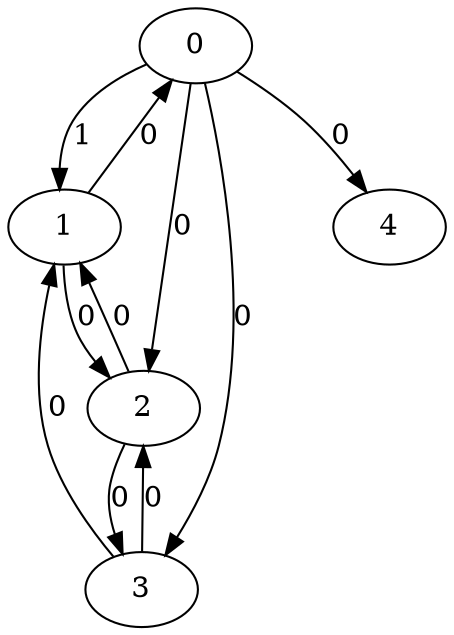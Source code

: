// Source:3595 Canonical: -1 1 0 0 0 0 -1 0 -1 -1 -1 0 -1 0 -1 -1 0 0 -1 -1 -1 -1 -1 -1 -1
digraph HRA_from_3595_graph_000 {
  0 -> 1 [label="1"];
  0 -> 2 [label="0"];
  0 -> 3 [label="0"];
  1 -> 0 [label="0"];
  1 -> 2 [label="0"];
  2 -> 1 [label="0"];
  2 -> 3 [label="0"];
  3 -> 1 [label="0"];
  3 -> 2 [label="0"];
  0 -> 4 [label="0"];
}

// Source:3595 Canonical: -1 1 0 0 0 0 -1 0 -1 -1 -1 0 -1 0 -1 -1 0 0 -1 -1 0 -1 -1 -1 -1
digraph HRA_from_3595_graph_001 {
  0 -> 1 [label="1"];
  0 -> 2 [label="0"];
  0 -> 3 [label="0"];
  1 -> 0 [label="0"];
  1 -> 2 [label="0"];
  2 -> 1 [label="0"];
  2 -> 3 [label="0"];
  3 -> 1 [label="0"];
  3 -> 2 [label="0"];
  0 -> 4 [label="0"];
  4 -> 0 [label="0"];
}

// Source:3595 Canonical: -1 1 0 0 -1 0 -1 0 -1 0 -1 0 -1 0 -1 -1 0 0 -1 -1 -1 -1 -1 -1 -1
digraph HRA_from_3595_graph_002 {
  0 -> 1 [label="1"];
  0 -> 2 [label="0"];
  0 -> 3 [label="0"];
  1 -> 0 [label="0"];
  1 -> 2 [label="0"];
  2 -> 1 [label="0"];
  2 -> 3 [label="0"];
  3 -> 1 [label="0"];
  3 -> 2 [label="0"];
  1 -> 4 [label="0"];
}

// Source:3595 Canonical: -1 1 0 0 0 0 -1 0 -1 0 -1 0 -1 0 -1 -1 0 0 -1 -1 -1 -1 -1 -1 -1
digraph HRA_from_3595_graph_003 {
  0 -> 1 [label="1"];
  0 -> 2 [label="0"];
  0 -> 3 [label="0"];
  1 -> 0 [label="0"];
  1 -> 2 [label="0"];
  2 -> 1 [label="0"];
  2 -> 3 [label="0"];
  3 -> 1 [label="0"];
  3 -> 2 [label="0"];
  0 -> 4 [label="0"];
  1 -> 4 [label="0"];
}

// Source:3595 Canonical: -1 1 0 0 -1 0 -1 0 -1 0 -1 0 -1 0 -1 -1 0 0 -1 -1 0 -1 -1 -1 -1
digraph HRA_from_3595_graph_004 {
  0 -> 1 [label="1"];
  0 -> 2 [label="0"];
  0 -> 3 [label="0"];
  1 -> 0 [label="0"];
  1 -> 2 [label="0"];
  2 -> 1 [label="0"];
  2 -> 3 [label="0"];
  3 -> 1 [label="0"];
  3 -> 2 [label="0"];
  4 -> 0 [label="0"];
  1 -> 4 [label="0"];
}

// Source:3595 Canonical: -1 1 0 0 0 0 -1 0 -1 0 -1 0 -1 0 -1 -1 0 0 -1 -1 0 -1 -1 -1 -1
digraph HRA_from_3595_graph_005 {
  0 -> 1 [label="1"];
  0 -> 2 [label="0"];
  0 -> 3 [label="0"];
  1 -> 0 [label="0"];
  1 -> 2 [label="0"];
  2 -> 1 [label="0"];
  2 -> 3 [label="0"];
  3 -> 1 [label="0"];
  3 -> 2 [label="0"];
  0 -> 4 [label="0"];
  4 -> 0 [label="0"];
  1 -> 4 [label="0"];
}

// Source:3595 Canonical: -1 1 0 0 0 0 -1 0 -1 -1 -1 0 -1 0 -1 -1 0 0 -1 -1 -1 0 -1 -1 -1
digraph HRA_from_3595_graph_006 {
  0 -> 1 [label="1"];
  0 -> 2 [label="0"];
  0 -> 3 [label="0"];
  1 -> 0 [label="0"];
  1 -> 2 [label="0"];
  2 -> 1 [label="0"];
  2 -> 3 [label="0"];
  3 -> 1 [label="0"];
  3 -> 2 [label="0"];
  0 -> 4 [label="0"];
  4 -> 1 [label="0"];
}

// Source:3595 Canonical: -1 1 0 0 0 0 -1 0 -1 -1 -1 0 -1 0 -1 -1 0 0 -1 -1 0 0 -1 -1 -1
digraph HRA_from_3595_graph_007 {
  0 -> 1 [label="1"];
  0 -> 2 [label="0"];
  0 -> 3 [label="0"];
  1 -> 0 [label="0"];
  1 -> 2 [label="0"];
  2 -> 1 [label="0"];
  2 -> 3 [label="0"];
  3 -> 1 [label="0"];
  3 -> 2 [label="0"];
  0 -> 4 [label="0"];
  4 -> 0 [label="0"];
  4 -> 1 [label="0"];
}

// Source:3595 Canonical: -1 1 0 0 -1 0 -1 0 -1 0 -1 0 -1 0 -1 -1 0 0 -1 -1 -1 0 -1 -1 -1
digraph HRA_from_3595_graph_008 {
  0 -> 1 [label="1"];
  0 -> 2 [label="0"];
  0 -> 3 [label="0"];
  1 -> 0 [label="0"];
  1 -> 2 [label="0"];
  2 -> 1 [label="0"];
  2 -> 3 [label="0"];
  3 -> 1 [label="0"];
  3 -> 2 [label="0"];
  1 -> 4 [label="0"];
  4 -> 1 [label="0"];
}

// Source:3595 Canonical: -1 1 0 0 0 0 -1 0 -1 0 -1 0 -1 0 -1 -1 0 0 -1 -1 -1 0 -1 -1 -1
digraph HRA_from_3595_graph_009 {
  0 -> 1 [label="1"];
  0 -> 2 [label="0"];
  0 -> 3 [label="0"];
  1 -> 0 [label="0"];
  1 -> 2 [label="0"];
  2 -> 1 [label="0"];
  2 -> 3 [label="0"];
  3 -> 1 [label="0"];
  3 -> 2 [label="0"];
  0 -> 4 [label="0"];
  1 -> 4 [label="0"];
  4 -> 1 [label="0"];
}

// Source:3595 Canonical: -1 1 0 0 -1 0 -1 0 -1 0 -1 0 -1 0 -1 -1 0 0 -1 -1 0 0 -1 -1 -1
digraph HRA_from_3595_graph_010 {
  0 -> 1 [label="1"];
  0 -> 2 [label="0"];
  0 -> 3 [label="0"];
  1 -> 0 [label="0"];
  1 -> 2 [label="0"];
  2 -> 1 [label="0"];
  2 -> 3 [label="0"];
  3 -> 1 [label="0"];
  3 -> 2 [label="0"];
  4 -> 0 [label="0"];
  1 -> 4 [label="0"];
  4 -> 1 [label="0"];
}

// Source:3595 Canonical: -1 1 0 0 0 0 -1 0 -1 0 -1 0 -1 0 -1 -1 0 0 -1 -1 0 0 -1 -1 -1
digraph HRA_from_3595_graph_011 {
  0 -> 1 [label="1"];
  0 -> 2 [label="0"];
  0 -> 3 [label="0"];
  1 -> 0 [label="0"];
  1 -> 2 [label="0"];
  2 -> 1 [label="0"];
  2 -> 3 [label="0"];
  3 -> 1 [label="0"];
  3 -> 2 [label="0"];
  0 -> 4 [label="0"];
  4 -> 0 [label="0"];
  1 -> 4 [label="0"];
  4 -> 1 [label="0"];
}

// Source:3595 Canonical: -1 1 0 0 -1 0 -1 0 -1 -1 -1 0 -1 0 0 -1 0 0 -1 -1 -1 -1 -1 -1 -1
digraph HRA_from_3595_graph_012 {
  0 -> 1 [label="1"];
  0 -> 2 [label="0"];
  0 -> 3 [label="0"];
  1 -> 0 [label="0"];
  1 -> 2 [label="0"];
  2 -> 1 [label="0"];
  2 -> 3 [label="0"];
  3 -> 1 [label="0"];
  3 -> 2 [label="0"];
  2 -> 4 [label="0"];
}

// Source:3595 Canonical: -1 1 0 0 0 0 -1 0 -1 -1 -1 0 -1 0 0 -1 0 0 -1 -1 -1 -1 -1 -1 -1
digraph HRA_from_3595_graph_013 {
  0 -> 1 [label="1"];
  0 -> 2 [label="0"];
  0 -> 3 [label="0"];
  1 -> 0 [label="0"];
  1 -> 2 [label="0"];
  2 -> 1 [label="0"];
  2 -> 3 [label="0"];
  3 -> 1 [label="0"];
  3 -> 2 [label="0"];
  0 -> 4 [label="0"];
  2 -> 4 [label="0"];
}

// Source:3595 Canonical: -1 1 0 0 -1 0 -1 0 -1 -1 -1 0 -1 0 0 -1 0 0 -1 -1 0 -1 -1 -1 -1
digraph HRA_from_3595_graph_014 {
  0 -> 1 [label="1"];
  0 -> 2 [label="0"];
  0 -> 3 [label="0"];
  1 -> 0 [label="0"];
  1 -> 2 [label="0"];
  2 -> 1 [label="0"];
  2 -> 3 [label="0"];
  3 -> 1 [label="0"];
  3 -> 2 [label="0"];
  4 -> 0 [label="0"];
  2 -> 4 [label="0"];
}

// Source:3595 Canonical: -1 1 0 0 0 0 -1 0 -1 -1 -1 0 -1 0 0 -1 0 0 -1 -1 0 -1 -1 -1 -1
digraph HRA_from_3595_graph_015 {
  0 -> 1 [label="1"];
  0 -> 2 [label="0"];
  0 -> 3 [label="0"];
  1 -> 0 [label="0"];
  1 -> 2 [label="0"];
  2 -> 1 [label="0"];
  2 -> 3 [label="0"];
  3 -> 1 [label="0"];
  3 -> 2 [label="0"];
  0 -> 4 [label="0"];
  4 -> 0 [label="0"];
  2 -> 4 [label="0"];
}

// Source:3595 Canonical: -1 1 0 0 -1 0 -1 0 -1 0 -1 0 -1 0 0 -1 0 0 -1 -1 -1 -1 -1 -1 -1
digraph HRA_from_3595_graph_016 {
  0 -> 1 [label="1"];
  0 -> 2 [label="0"];
  0 -> 3 [label="0"];
  1 -> 0 [label="0"];
  1 -> 2 [label="0"];
  2 -> 1 [label="0"];
  2 -> 3 [label="0"];
  3 -> 1 [label="0"];
  3 -> 2 [label="0"];
  1 -> 4 [label="0"];
  2 -> 4 [label="0"];
}

// Source:3595 Canonical: -1 1 0 0 0 0 -1 0 -1 0 -1 0 -1 0 0 -1 0 0 -1 -1 -1 -1 -1 -1 -1
digraph HRA_from_3595_graph_017 {
  0 -> 1 [label="1"];
  0 -> 2 [label="0"];
  0 -> 3 [label="0"];
  1 -> 0 [label="0"];
  1 -> 2 [label="0"];
  2 -> 1 [label="0"];
  2 -> 3 [label="0"];
  3 -> 1 [label="0"];
  3 -> 2 [label="0"];
  0 -> 4 [label="0"];
  1 -> 4 [label="0"];
  2 -> 4 [label="0"];
}

// Source:3595 Canonical: -1 1 0 0 -1 0 -1 0 -1 0 -1 0 -1 0 0 -1 0 0 -1 -1 0 -1 -1 -1 -1
digraph HRA_from_3595_graph_018 {
  0 -> 1 [label="1"];
  0 -> 2 [label="0"];
  0 -> 3 [label="0"];
  1 -> 0 [label="0"];
  1 -> 2 [label="0"];
  2 -> 1 [label="0"];
  2 -> 3 [label="0"];
  3 -> 1 [label="0"];
  3 -> 2 [label="0"];
  4 -> 0 [label="0"];
  1 -> 4 [label="0"];
  2 -> 4 [label="0"];
}

// Source:3595 Canonical: -1 1 0 0 0 0 -1 0 -1 0 -1 0 -1 0 0 -1 0 0 -1 -1 0 -1 -1 -1 -1
digraph HRA_from_3595_graph_019 {
  0 -> 1 [label="1"];
  0 -> 2 [label="0"];
  0 -> 3 [label="0"];
  1 -> 0 [label="0"];
  1 -> 2 [label="0"];
  2 -> 1 [label="0"];
  2 -> 3 [label="0"];
  3 -> 1 [label="0"];
  3 -> 2 [label="0"];
  0 -> 4 [label="0"];
  4 -> 0 [label="0"];
  1 -> 4 [label="0"];
  2 -> 4 [label="0"];
}

// Source:3595 Canonical: -1 1 0 0 -1 0 -1 0 -1 -1 -1 0 -1 0 0 -1 0 0 -1 -1 -1 0 -1 -1 -1
digraph HRA_from_3595_graph_020 {
  0 -> 1 [label="1"];
  0 -> 2 [label="0"];
  0 -> 3 [label="0"];
  1 -> 0 [label="0"];
  1 -> 2 [label="0"];
  2 -> 1 [label="0"];
  2 -> 3 [label="0"];
  3 -> 1 [label="0"];
  3 -> 2 [label="0"];
  4 -> 1 [label="0"];
  2 -> 4 [label="0"];
}

// Source:3595 Canonical: -1 1 0 0 0 0 -1 0 -1 -1 -1 0 -1 0 0 -1 0 0 -1 -1 -1 0 -1 -1 -1
digraph HRA_from_3595_graph_021 {
  0 -> 1 [label="1"];
  0 -> 2 [label="0"];
  0 -> 3 [label="0"];
  1 -> 0 [label="0"];
  1 -> 2 [label="0"];
  2 -> 1 [label="0"];
  2 -> 3 [label="0"];
  3 -> 1 [label="0"];
  3 -> 2 [label="0"];
  0 -> 4 [label="0"];
  4 -> 1 [label="0"];
  2 -> 4 [label="0"];
}

// Source:3595 Canonical: -1 1 0 0 -1 0 -1 0 -1 -1 -1 0 -1 0 0 -1 0 0 -1 -1 0 0 -1 -1 -1
digraph HRA_from_3595_graph_022 {
  0 -> 1 [label="1"];
  0 -> 2 [label="0"];
  0 -> 3 [label="0"];
  1 -> 0 [label="0"];
  1 -> 2 [label="0"];
  2 -> 1 [label="0"];
  2 -> 3 [label="0"];
  3 -> 1 [label="0"];
  3 -> 2 [label="0"];
  4 -> 0 [label="0"];
  4 -> 1 [label="0"];
  2 -> 4 [label="0"];
}

// Source:3595 Canonical: -1 1 0 0 0 0 -1 0 -1 -1 -1 0 -1 0 0 -1 0 0 -1 -1 0 0 -1 -1 -1
digraph HRA_from_3595_graph_023 {
  0 -> 1 [label="1"];
  0 -> 2 [label="0"];
  0 -> 3 [label="0"];
  1 -> 0 [label="0"];
  1 -> 2 [label="0"];
  2 -> 1 [label="0"];
  2 -> 3 [label="0"];
  3 -> 1 [label="0"];
  3 -> 2 [label="0"];
  0 -> 4 [label="0"];
  4 -> 0 [label="0"];
  4 -> 1 [label="0"];
  2 -> 4 [label="0"];
}

// Source:3595 Canonical: -1 1 0 0 -1 0 -1 0 -1 0 -1 0 -1 0 0 -1 0 0 -1 -1 -1 0 -1 -1 -1
digraph HRA_from_3595_graph_024 {
  0 -> 1 [label="1"];
  0 -> 2 [label="0"];
  0 -> 3 [label="0"];
  1 -> 0 [label="0"];
  1 -> 2 [label="0"];
  2 -> 1 [label="0"];
  2 -> 3 [label="0"];
  3 -> 1 [label="0"];
  3 -> 2 [label="0"];
  1 -> 4 [label="0"];
  4 -> 1 [label="0"];
  2 -> 4 [label="0"];
}

// Source:3595 Canonical: -1 1 0 0 0 0 -1 0 -1 0 -1 0 -1 0 0 -1 0 0 -1 -1 -1 0 -1 -1 -1
digraph HRA_from_3595_graph_025 {
  0 -> 1 [label="1"];
  0 -> 2 [label="0"];
  0 -> 3 [label="0"];
  1 -> 0 [label="0"];
  1 -> 2 [label="0"];
  2 -> 1 [label="0"];
  2 -> 3 [label="0"];
  3 -> 1 [label="0"];
  3 -> 2 [label="0"];
  0 -> 4 [label="0"];
  1 -> 4 [label="0"];
  4 -> 1 [label="0"];
  2 -> 4 [label="0"];
}

// Source:3595 Canonical: -1 1 0 0 -1 0 -1 0 -1 0 -1 0 -1 0 0 -1 0 0 -1 -1 0 0 -1 -1 -1
digraph HRA_from_3595_graph_026 {
  0 -> 1 [label="1"];
  0 -> 2 [label="0"];
  0 -> 3 [label="0"];
  1 -> 0 [label="0"];
  1 -> 2 [label="0"];
  2 -> 1 [label="0"];
  2 -> 3 [label="0"];
  3 -> 1 [label="0"];
  3 -> 2 [label="0"];
  4 -> 0 [label="0"];
  1 -> 4 [label="0"];
  4 -> 1 [label="0"];
  2 -> 4 [label="0"];
}

// Source:3595 Canonical: -1 1 0 0 0 0 -1 0 -1 0 -1 0 -1 0 0 -1 0 0 -1 -1 0 0 -1 -1 -1
digraph HRA_from_3595_graph_027 {
  0 -> 1 [label="1"];
  0 -> 2 [label="0"];
  0 -> 3 [label="0"];
  1 -> 0 [label="0"];
  1 -> 2 [label="0"];
  2 -> 1 [label="0"];
  2 -> 3 [label="0"];
  3 -> 1 [label="0"];
  3 -> 2 [label="0"];
  0 -> 4 [label="0"];
  4 -> 0 [label="0"];
  1 -> 4 [label="0"];
  4 -> 1 [label="0"];
  2 -> 4 [label="0"];
}

// Source:3595 Canonical: -1 1 0 0 0 0 -1 0 -1 -1 -1 0 -1 0 -1 -1 0 0 -1 -1 -1 -1 0 -1 -1
digraph HRA_from_3595_graph_028 {
  0 -> 1 [label="1"];
  0 -> 2 [label="0"];
  0 -> 3 [label="0"];
  1 -> 0 [label="0"];
  1 -> 2 [label="0"];
  2 -> 1 [label="0"];
  2 -> 3 [label="0"];
  3 -> 1 [label="0"];
  3 -> 2 [label="0"];
  0 -> 4 [label="0"];
  4 -> 2 [label="0"];
}

// Source:3595 Canonical: -1 1 0 0 0 0 -1 0 -1 -1 -1 0 -1 0 -1 -1 0 0 -1 -1 0 -1 0 -1 -1
digraph HRA_from_3595_graph_029 {
  0 -> 1 [label="1"];
  0 -> 2 [label="0"];
  0 -> 3 [label="0"];
  1 -> 0 [label="0"];
  1 -> 2 [label="0"];
  2 -> 1 [label="0"];
  2 -> 3 [label="0"];
  3 -> 1 [label="0"];
  3 -> 2 [label="0"];
  0 -> 4 [label="0"];
  4 -> 0 [label="0"];
  4 -> 2 [label="0"];
}

// Source:3595 Canonical: -1 1 0 0 -1 0 -1 0 -1 0 -1 0 -1 0 -1 -1 0 0 -1 -1 -1 -1 0 -1 -1
digraph HRA_from_3595_graph_030 {
  0 -> 1 [label="1"];
  0 -> 2 [label="0"];
  0 -> 3 [label="0"];
  1 -> 0 [label="0"];
  1 -> 2 [label="0"];
  2 -> 1 [label="0"];
  2 -> 3 [label="0"];
  3 -> 1 [label="0"];
  3 -> 2 [label="0"];
  1 -> 4 [label="0"];
  4 -> 2 [label="0"];
}

// Source:3595 Canonical: -1 1 0 0 0 0 -1 0 -1 0 -1 0 -1 0 -1 -1 0 0 -1 -1 -1 -1 0 -1 -1
digraph HRA_from_3595_graph_031 {
  0 -> 1 [label="1"];
  0 -> 2 [label="0"];
  0 -> 3 [label="0"];
  1 -> 0 [label="0"];
  1 -> 2 [label="0"];
  2 -> 1 [label="0"];
  2 -> 3 [label="0"];
  3 -> 1 [label="0"];
  3 -> 2 [label="0"];
  0 -> 4 [label="0"];
  1 -> 4 [label="0"];
  4 -> 2 [label="0"];
}

// Source:3595 Canonical: -1 1 0 0 -1 0 -1 0 -1 0 -1 0 -1 0 -1 -1 0 0 -1 -1 0 -1 0 -1 -1
digraph HRA_from_3595_graph_032 {
  0 -> 1 [label="1"];
  0 -> 2 [label="0"];
  0 -> 3 [label="0"];
  1 -> 0 [label="0"];
  1 -> 2 [label="0"];
  2 -> 1 [label="0"];
  2 -> 3 [label="0"];
  3 -> 1 [label="0"];
  3 -> 2 [label="0"];
  4 -> 0 [label="0"];
  1 -> 4 [label="0"];
  4 -> 2 [label="0"];
}

// Source:3595 Canonical: -1 1 0 0 0 0 -1 0 -1 0 -1 0 -1 0 -1 -1 0 0 -1 -1 0 -1 0 -1 -1
digraph HRA_from_3595_graph_033 {
  0 -> 1 [label="1"];
  0 -> 2 [label="0"];
  0 -> 3 [label="0"];
  1 -> 0 [label="0"];
  1 -> 2 [label="0"];
  2 -> 1 [label="0"];
  2 -> 3 [label="0"];
  3 -> 1 [label="0"];
  3 -> 2 [label="0"];
  0 -> 4 [label="0"];
  4 -> 0 [label="0"];
  1 -> 4 [label="0"];
  4 -> 2 [label="0"];
}

// Source:3595 Canonical: -1 1 0 0 0 0 -1 0 -1 -1 -1 0 -1 0 -1 -1 0 0 -1 -1 -1 0 0 -1 -1
digraph HRA_from_3595_graph_034 {
  0 -> 1 [label="1"];
  0 -> 2 [label="0"];
  0 -> 3 [label="0"];
  1 -> 0 [label="0"];
  1 -> 2 [label="0"];
  2 -> 1 [label="0"];
  2 -> 3 [label="0"];
  3 -> 1 [label="0"];
  3 -> 2 [label="0"];
  0 -> 4 [label="0"];
  4 -> 1 [label="0"];
  4 -> 2 [label="0"];
}

// Source:3595 Canonical: -1 1 0 0 0 0 -1 0 -1 -1 -1 0 -1 0 -1 -1 0 0 -1 -1 0 0 0 -1 -1
digraph HRA_from_3595_graph_035 {
  0 -> 1 [label="1"];
  0 -> 2 [label="0"];
  0 -> 3 [label="0"];
  1 -> 0 [label="0"];
  1 -> 2 [label="0"];
  2 -> 1 [label="0"];
  2 -> 3 [label="0"];
  3 -> 1 [label="0"];
  3 -> 2 [label="0"];
  0 -> 4 [label="0"];
  4 -> 0 [label="0"];
  4 -> 1 [label="0"];
  4 -> 2 [label="0"];
}

// Source:3595 Canonical: -1 1 0 0 -1 0 -1 0 -1 0 -1 0 -1 0 -1 -1 0 0 -1 -1 -1 0 0 -1 -1
digraph HRA_from_3595_graph_036 {
  0 -> 1 [label="1"];
  0 -> 2 [label="0"];
  0 -> 3 [label="0"];
  1 -> 0 [label="0"];
  1 -> 2 [label="0"];
  2 -> 1 [label="0"];
  2 -> 3 [label="0"];
  3 -> 1 [label="0"];
  3 -> 2 [label="0"];
  1 -> 4 [label="0"];
  4 -> 1 [label="0"];
  4 -> 2 [label="0"];
}

// Source:3595 Canonical: -1 1 0 0 0 0 -1 0 -1 0 -1 0 -1 0 -1 -1 0 0 -1 -1 -1 0 0 -1 -1
digraph HRA_from_3595_graph_037 {
  0 -> 1 [label="1"];
  0 -> 2 [label="0"];
  0 -> 3 [label="0"];
  1 -> 0 [label="0"];
  1 -> 2 [label="0"];
  2 -> 1 [label="0"];
  2 -> 3 [label="0"];
  3 -> 1 [label="0"];
  3 -> 2 [label="0"];
  0 -> 4 [label="0"];
  1 -> 4 [label="0"];
  4 -> 1 [label="0"];
  4 -> 2 [label="0"];
}

// Source:3595 Canonical: -1 1 0 0 -1 0 -1 0 -1 0 -1 0 -1 0 -1 -1 0 0 -1 -1 0 0 0 -1 -1
digraph HRA_from_3595_graph_038 {
  0 -> 1 [label="1"];
  0 -> 2 [label="0"];
  0 -> 3 [label="0"];
  1 -> 0 [label="0"];
  1 -> 2 [label="0"];
  2 -> 1 [label="0"];
  2 -> 3 [label="0"];
  3 -> 1 [label="0"];
  3 -> 2 [label="0"];
  4 -> 0 [label="0"];
  1 -> 4 [label="0"];
  4 -> 1 [label="0"];
  4 -> 2 [label="0"];
}

// Source:3595 Canonical: -1 1 0 0 0 0 -1 0 -1 0 -1 0 -1 0 -1 -1 0 0 -1 -1 0 0 0 -1 -1
digraph HRA_from_3595_graph_039 {
  0 -> 1 [label="1"];
  0 -> 2 [label="0"];
  0 -> 3 [label="0"];
  1 -> 0 [label="0"];
  1 -> 2 [label="0"];
  2 -> 1 [label="0"];
  2 -> 3 [label="0"];
  3 -> 1 [label="0"];
  3 -> 2 [label="0"];
  0 -> 4 [label="0"];
  4 -> 0 [label="0"];
  1 -> 4 [label="0"];
  4 -> 1 [label="0"];
  4 -> 2 [label="0"];
}

// Source:3595 Canonical: -1 1 0 0 -1 0 -1 0 -1 -1 -1 0 -1 0 0 -1 0 0 -1 -1 -1 -1 0 -1 -1
digraph HRA_from_3595_graph_040 {
  0 -> 1 [label="1"];
  0 -> 2 [label="0"];
  0 -> 3 [label="0"];
  1 -> 0 [label="0"];
  1 -> 2 [label="0"];
  2 -> 1 [label="0"];
  2 -> 3 [label="0"];
  3 -> 1 [label="0"];
  3 -> 2 [label="0"];
  2 -> 4 [label="0"];
  4 -> 2 [label="0"];
}

// Source:3595 Canonical: -1 1 0 0 0 0 -1 0 -1 -1 -1 0 -1 0 0 -1 0 0 -1 -1 -1 -1 0 -1 -1
digraph HRA_from_3595_graph_041 {
  0 -> 1 [label="1"];
  0 -> 2 [label="0"];
  0 -> 3 [label="0"];
  1 -> 0 [label="0"];
  1 -> 2 [label="0"];
  2 -> 1 [label="0"];
  2 -> 3 [label="0"];
  3 -> 1 [label="0"];
  3 -> 2 [label="0"];
  0 -> 4 [label="0"];
  2 -> 4 [label="0"];
  4 -> 2 [label="0"];
}

// Source:3595 Canonical: -1 1 0 0 -1 0 -1 0 -1 -1 -1 0 -1 0 0 -1 0 0 -1 -1 0 -1 0 -1 -1
digraph HRA_from_3595_graph_042 {
  0 -> 1 [label="1"];
  0 -> 2 [label="0"];
  0 -> 3 [label="0"];
  1 -> 0 [label="0"];
  1 -> 2 [label="0"];
  2 -> 1 [label="0"];
  2 -> 3 [label="0"];
  3 -> 1 [label="0"];
  3 -> 2 [label="0"];
  4 -> 0 [label="0"];
  2 -> 4 [label="0"];
  4 -> 2 [label="0"];
}

// Source:3595 Canonical: -1 1 0 0 0 0 -1 0 -1 -1 -1 0 -1 0 0 -1 0 0 -1 -1 0 -1 0 -1 -1
digraph HRA_from_3595_graph_043 {
  0 -> 1 [label="1"];
  0 -> 2 [label="0"];
  0 -> 3 [label="0"];
  1 -> 0 [label="0"];
  1 -> 2 [label="0"];
  2 -> 1 [label="0"];
  2 -> 3 [label="0"];
  3 -> 1 [label="0"];
  3 -> 2 [label="0"];
  0 -> 4 [label="0"];
  4 -> 0 [label="0"];
  2 -> 4 [label="0"];
  4 -> 2 [label="0"];
}

// Source:3595 Canonical: -1 1 0 0 -1 0 -1 0 -1 0 -1 0 -1 0 0 -1 0 0 -1 -1 -1 -1 0 -1 -1
digraph HRA_from_3595_graph_044 {
  0 -> 1 [label="1"];
  0 -> 2 [label="0"];
  0 -> 3 [label="0"];
  1 -> 0 [label="0"];
  1 -> 2 [label="0"];
  2 -> 1 [label="0"];
  2 -> 3 [label="0"];
  3 -> 1 [label="0"];
  3 -> 2 [label="0"];
  1 -> 4 [label="0"];
  2 -> 4 [label="0"];
  4 -> 2 [label="0"];
}

// Source:3595 Canonical: -1 1 0 0 0 0 -1 0 -1 0 -1 0 -1 0 0 -1 0 0 -1 -1 -1 -1 0 -1 -1
digraph HRA_from_3595_graph_045 {
  0 -> 1 [label="1"];
  0 -> 2 [label="0"];
  0 -> 3 [label="0"];
  1 -> 0 [label="0"];
  1 -> 2 [label="0"];
  2 -> 1 [label="0"];
  2 -> 3 [label="0"];
  3 -> 1 [label="0"];
  3 -> 2 [label="0"];
  0 -> 4 [label="0"];
  1 -> 4 [label="0"];
  2 -> 4 [label="0"];
  4 -> 2 [label="0"];
}

// Source:3595 Canonical: -1 1 0 0 -1 0 -1 0 -1 0 -1 0 -1 0 0 -1 0 0 -1 -1 0 -1 0 -1 -1
digraph HRA_from_3595_graph_046 {
  0 -> 1 [label="1"];
  0 -> 2 [label="0"];
  0 -> 3 [label="0"];
  1 -> 0 [label="0"];
  1 -> 2 [label="0"];
  2 -> 1 [label="0"];
  2 -> 3 [label="0"];
  3 -> 1 [label="0"];
  3 -> 2 [label="0"];
  4 -> 0 [label="0"];
  1 -> 4 [label="0"];
  2 -> 4 [label="0"];
  4 -> 2 [label="0"];
}

// Source:3595 Canonical: -1 1 0 0 0 0 -1 0 -1 0 -1 0 -1 0 0 -1 0 0 -1 -1 0 -1 0 -1 -1
digraph HRA_from_3595_graph_047 {
  0 -> 1 [label="1"];
  0 -> 2 [label="0"];
  0 -> 3 [label="0"];
  1 -> 0 [label="0"];
  1 -> 2 [label="0"];
  2 -> 1 [label="0"];
  2 -> 3 [label="0"];
  3 -> 1 [label="0"];
  3 -> 2 [label="0"];
  0 -> 4 [label="0"];
  4 -> 0 [label="0"];
  1 -> 4 [label="0"];
  2 -> 4 [label="0"];
  4 -> 2 [label="0"];
}

// Source:3595 Canonical: -1 1 0 0 -1 0 -1 0 -1 -1 -1 0 -1 0 0 -1 0 0 -1 -1 -1 0 0 -1 -1
digraph HRA_from_3595_graph_048 {
  0 -> 1 [label="1"];
  0 -> 2 [label="0"];
  0 -> 3 [label="0"];
  1 -> 0 [label="0"];
  1 -> 2 [label="0"];
  2 -> 1 [label="0"];
  2 -> 3 [label="0"];
  3 -> 1 [label="0"];
  3 -> 2 [label="0"];
  4 -> 1 [label="0"];
  2 -> 4 [label="0"];
  4 -> 2 [label="0"];
}

// Source:3595 Canonical: -1 1 0 0 0 0 -1 0 -1 -1 -1 0 -1 0 0 -1 0 0 -1 -1 -1 0 0 -1 -1
digraph HRA_from_3595_graph_049 {
  0 -> 1 [label="1"];
  0 -> 2 [label="0"];
  0 -> 3 [label="0"];
  1 -> 0 [label="0"];
  1 -> 2 [label="0"];
  2 -> 1 [label="0"];
  2 -> 3 [label="0"];
  3 -> 1 [label="0"];
  3 -> 2 [label="0"];
  0 -> 4 [label="0"];
  4 -> 1 [label="0"];
  2 -> 4 [label="0"];
  4 -> 2 [label="0"];
}

// Source:3595 Canonical: -1 1 0 0 -1 0 -1 0 -1 -1 -1 0 -1 0 0 -1 0 0 -1 -1 0 0 0 -1 -1
digraph HRA_from_3595_graph_050 {
  0 -> 1 [label="1"];
  0 -> 2 [label="0"];
  0 -> 3 [label="0"];
  1 -> 0 [label="0"];
  1 -> 2 [label="0"];
  2 -> 1 [label="0"];
  2 -> 3 [label="0"];
  3 -> 1 [label="0"];
  3 -> 2 [label="0"];
  4 -> 0 [label="0"];
  4 -> 1 [label="0"];
  2 -> 4 [label="0"];
  4 -> 2 [label="0"];
}

// Source:3595 Canonical: -1 1 0 0 0 0 -1 0 -1 -1 -1 0 -1 0 0 -1 0 0 -1 -1 0 0 0 -1 -1
digraph HRA_from_3595_graph_051 {
  0 -> 1 [label="1"];
  0 -> 2 [label="0"];
  0 -> 3 [label="0"];
  1 -> 0 [label="0"];
  1 -> 2 [label="0"];
  2 -> 1 [label="0"];
  2 -> 3 [label="0"];
  3 -> 1 [label="0"];
  3 -> 2 [label="0"];
  0 -> 4 [label="0"];
  4 -> 0 [label="0"];
  4 -> 1 [label="0"];
  2 -> 4 [label="0"];
  4 -> 2 [label="0"];
}

// Source:3595 Canonical: -1 1 0 0 -1 0 -1 0 -1 0 -1 0 -1 0 0 -1 0 0 -1 -1 -1 0 0 -1 -1
digraph HRA_from_3595_graph_052 {
  0 -> 1 [label="1"];
  0 -> 2 [label="0"];
  0 -> 3 [label="0"];
  1 -> 0 [label="0"];
  1 -> 2 [label="0"];
  2 -> 1 [label="0"];
  2 -> 3 [label="0"];
  3 -> 1 [label="0"];
  3 -> 2 [label="0"];
  1 -> 4 [label="0"];
  4 -> 1 [label="0"];
  2 -> 4 [label="0"];
  4 -> 2 [label="0"];
}

// Source:3595 Canonical: -1 1 0 0 0 0 -1 0 -1 0 -1 0 -1 0 0 -1 0 0 -1 -1 -1 0 0 -1 -1
digraph HRA_from_3595_graph_053 {
  0 -> 1 [label="1"];
  0 -> 2 [label="0"];
  0 -> 3 [label="0"];
  1 -> 0 [label="0"];
  1 -> 2 [label="0"];
  2 -> 1 [label="0"];
  2 -> 3 [label="0"];
  3 -> 1 [label="0"];
  3 -> 2 [label="0"];
  0 -> 4 [label="0"];
  1 -> 4 [label="0"];
  4 -> 1 [label="0"];
  2 -> 4 [label="0"];
  4 -> 2 [label="0"];
}

// Source:3595 Canonical: -1 1 0 0 -1 0 -1 0 -1 0 -1 0 -1 0 0 -1 0 0 -1 -1 0 0 0 -1 -1
digraph HRA_from_3595_graph_054 {
  0 -> 1 [label="1"];
  0 -> 2 [label="0"];
  0 -> 3 [label="0"];
  1 -> 0 [label="0"];
  1 -> 2 [label="0"];
  2 -> 1 [label="0"];
  2 -> 3 [label="0"];
  3 -> 1 [label="0"];
  3 -> 2 [label="0"];
  4 -> 0 [label="0"];
  1 -> 4 [label="0"];
  4 -> 1 [label="0"];
  2 -> 4 [label="0"];
  4 -> 2 [label="0"];
}

// Source:3595 Canonical: -1 1 0 0 0 0 -1 0 -1 0 -1 0 -1 0 0 -1 0 0 -1 -1 0 0 0 -1 -1
digraph HRA_from_3595_graph_055 {
  0 -> 1 [label="1"];
  0 -> 2 [label="0"];
  0 -> 3 [label="0"];
  1 -> 0 [label="0"];
  1 -> 2 [label="0"];
  2 -> 1 [label="0"];
  2 -> 3 [label="0"];
  3 -> 1 [label="0"];
  3 -> 2 [label="0"];
  0 -> 4 [label="0"];
  4 -> 0 [label="0"];
  1 -> 4 [label="0"];
  4 -> 1 [label="0"];
  2 -> 4 [label="0"];
  4 -> 2 [label="0"];
}

// Source:3595 Canonical: -1 1 0 0 -1 0 -1 0 -1 -1 -1 0 -1 0 -1 -1 0 0 -1 0 -1 -1 -1 -1 -1
digraph HRA_from_3595_graph_056 {
  0 -> 1 [label="1"];
  0 -> 2 [label="0"];
  0 -> 3 [label="0"];
  1 -> 0 [label="0"];
  1 -> 2 [label="0"];
  2 -> 1 [label="0"];
  2 -> 3 [label="0"];
  3 -> 1 [label="0"];
  3 -> 2 [label="0"];
  3 -> 4 [label="0"];
}

// Source:3595 Canonical: -1 1 0 0 0 0 -1 0 -1 -1 -1 0 -1 0 -1 -1 0 0 -1 0 -1 -1 -1 -1 -1
digraph HRA_from_3595_graph_057 {
  0 -> 1 [label="1"];
  0 -> 2 [label="0"];
  0 -> 3 [label="0"];
  1 -> 0 [label="0"];
  1 -> 2 [label="0"];
  2 -> 1 [label="0"];
  2 -> 3 [label="0"];
  3 -> 1 [label="0"];
  3 -> 2 [label="0"];
  0 -> 4 [label="0"];
  3 -> 4 [label="0"];
}

// Source:3595 Canonical: -1 1 0 0 -1 0 -1 0 -1 -1 -1 0 -1 0 -1 -1 0 0 -1 0 0 -1 -1 -1 -1
digraph HRA_from_3595_graph_058 {
  0 -> 1 [label="1"];
  0 -> 2 [label="0"];
  0 -> 3 [label="0"];
  1 -> 0 [label="0"];
  1 -> 2 [label="0"];
  2 -> 1 [label="0"];
  2 -> 3 [label="0"];
  3 -> 1 [label="0"];
  3 -> 2 [label="0"];
  4 -> 0 [label="0"];
  3 -> 4 [label="0"];
}

// Source:3595 Canonical: -1 1 0 0 0 0 -1 0 -1 -1 -1 0 -1 0 -1 -1 0 0 -1 0 0 -1 -1 -1 -1
digraph HRA_from_3595_graph_059 {
  0 -> 1 [label="1"];
  0 -> 2 [label="0"];
  0 -> 3 [label="0"];
  1 -> 0 [label="0"];
  1 -> 2 [label="0"];
  2 -> 1 [label="0"];
  2 -> 3 [label="0"];
  3 -> 1 [label="0"];
  3 -> 2 [label="0"];
  0 -> 4 [label="0"];
  4 -> 0 [label="0"];
  3 -> 4 [label="0"];
}

// Source:3595 Canonical: -1 1 0 0 -1 0 -1 0 -1 0 -1 0 -1 0 -1 -1 0 0 -1 0 -1 -1 -1 -1 -1
digraph HRA_from_3595_graph_060 {
  0 -> 1 [label="1"];
  0 -> 2 [label="0"];
  0 -> 3 [label="0"];
  1 -> 0 [label="0"];
  1 -> 2 [label="0"];
  2 -> 1 [label="0"];
  2 -> 3 [label="0"];
  3 -> 1 [label="0"];
  3 -> 2 [label="0"];
  1 -> 4 [label="0"];
  3 -> 4 [label="0"];
}

// Source:3595 Canonical: -1 1 0 0 0 0 -1 0 -1 0 -1 0 -1 0 -1 -1 0 0 -1 0 -1 -1 -1 -1 -1
digraph HRA_from_3595_graph_061 {
  0 -> 1 [label="1"];
  0 -> 2 [label="0"];
  0 -> 3 [label="0"];
  1 -> 0 [label="0"];
  1 -> 2 [label="0"];
  2 -> 1 [label="0"];
  2 -> 3 [label="0"];
  3 -> 1 [label="0"];
  3 -> 2 [label="0"];
  0 -> 4 [label="0"];
  1 -> 4 [label="0"];
  3 -> 4 [label="0"];
}

// Source:3595 Canonical: -1 1 0 0 -1 0 -1 0 -1 0 -1 0 -1 0 -1 -1 0 0 -1 0 0 -1 -1 -1 -1
digraph HRA_from_3595_graph_062 {
  0 -> 1 [label="1"];
  0 -> 2 [label="0"];
  0 -> 3 [label="0"];
  1 -> 0 [label="0"];
  1 -> 2 [label="0"];
  2 -> 1 [label="0"];
  2 -> 3 [label="0"];
  3 -> 1 [label="0"];
  3 -> 2 [label="0"];
  4 -> 0 [label="0"];
  1 -> 4 [label="0"];
  3 -> 4 [label="0"];
}

// Source:3595 Canonical: -1 1 0 0 0 0 -1 0 -1 0 -1 0 -1 0 -1 -1 0 0 -1 0 0 -1 -1 -1 -1
digraph HRA_from_3595_graph_063 {
  0 -> 1 [label="1"];
  0 -> 2 [label="0"];
  0 -> 3 [label="0"];
  1 -> 0 [label="0"];
  1 -> 2 [label="0"];
  2 -> 1 [label="0"];
  2 -> 3 [label="0"];
  3 -> 1 [label="0"];
  3 -> 2 [label="0"];
  0 -> 4 [label="0"];
  4 -> 0 [label="0"];
  1 -> 4 [label="0"];
  3 -> 4 [label="0"];
}

// Source:3595 Canonical: -1 1 0 0 -1 0 -1 0 -1 -1 -1 0 -1 0 -1 -1 0 0 -1 0 -1 0 -1 -1 -1
digraph HRA_from_3595_graph_064 {
  0 -> 1 [label="1"];
  0 -> 2 [label="0"];
  0 -> 3 [label="0"];
  1 -> 0 [label="0"];
  1 -> 2 [label="0"];
  2 -> 1 [label="0"];
  2 -> 3 [label="0"];
  3 -> 1 [label="0"];
  3 -> 2 [label="0"];
  4 -> 1 [label="0"];
  3 -> 4 [label="0"];
}

// Source:3595 Canonical: -1 1 0 0 0 0 -1 0 -1 -1 -1 0 -1 0 -1 -1 0 0 -1 0 -1 0 -1 -1 -1
digraph HRA_from_3595_graph_065 {
  0 -> 1 [label="1"];
  0 -> 2 [label="0"];
  0 -> 3 [label="0"];
  1 -> 0 [label="0"];
  1 -> 2 [label="0"];
  2 -> 1 [label="0"];
  2 -> 3 [label="0"];
  3 -> 1 [label="0"];
  3 -> 2 [label="0"];
  0 -> 4 [label="0"];
  4 -> 1 [label="0"];
  3 -> 4 [label="0"];
}

// Source:3595 Canonical: -1 1 0 0 -1 0 -1 0 -1 -1 -1 0 -1 0 -1 -1 0 0 -1 0 0 0 -1 -1 -1
digraph HRA_from_3595_graph_066 {
  0 -> 1 [label="1"];
  0 -> 2 [label="0"];
  0 -> 3 [label="0"];
  1 -> 0 [label="0"];
  1 -> 2 [label="0"];
  2 -> 1 [label="0"];
  2 -> 3 [label="0"];
  3 -> 1 [label="0"];
  3 -> 2 [label="0"];
  4 -> 0 [label="0"];
  4 -> 1 [label="0"];
  3 -> 4 [label="0"];
}

// Source:3595 Canonical: -1 1 0 0 0 0 -1 0 -1 -1 -1 0 -1 0 -1 -1 0 0 -1 0 0 0 -1 -1 -1
digraph HRA_from_3595_graph_067 {
  0 -> 1 [label="1"];
  0 -> 2 [label="0"];
  0 -> 3 [label="0"];
  1 -> 0 [label="0"];
  1 -> 2 [label="0"];
  2 -> 1 [label="0"];
  2 -> 3 [label="0"];
  3 -> 1 [label="0"];
  3 -> 2 [label="0"];
  0 -> 4 [label="0"];
  4 -> 0 [label="0"];
  4 -> 1 [label="0"];
  3 -> 4 [label="0"];
}

// Source:3595 Canonical: -1 1 0 0 -1 0 -1 0 -1 0 -1 0 -1 0 -1 -1 0 0 -1 0 -1 0 -1 -1 -1
digraph HRA_from_3595_graph_068 {
  0 -> 1 [label="1"];
  0 -> 2 [label="0"];
  0 -> 3 [label="0"];
  1 -> 0 [label="0"];
  1 -> 2 [label="0"];
  2 -> 1 [label="0"];
  2 -> 3 [label="0"];
  3 -> 1 [label="0"];
  3 -> 2 [label="0"];
  1 -> 4 [label="0"];
  4 -> 1 [label="0"];
  3 -> 4 [label="0"];
}

// Source:3595 Canonical: -1 1 0 0 0 0 -1 0 -1 0 -1 0 -1 0 -1 -1 0 0 -1 0 -1 0 -1 -1 -1
digraph HRA_from_3595_graph_069 {
  0 -> 1 [label="1"];
  0 -> 2 [label="0"];
  0 -> 3 [label="0"];
  1 -> 0 [label="0"];
  1 -> 2 [label="0"];
  2 -> 1 [label="0"];
  2 -> 3 [label="0"];
  3 -> 1 [label="0"];
  3 -> 2 [label="0"];
  0 -> 4 [label="0"];
  1 -> 4 [label="0"];
  4 -> 1 [label="0"];
  3 -> 4 [label="0"];
}

// Source:3595 Canonical: -1 1 0 0 -1 0 -1 0 -1 0 -1 0 -1 0 -1 -1 0 0 -1 0 0 0 -1 -1 -1
digraph HRA_from_3595_graph_070 {
  0 -> 1 [label="1"];
  0 -> 2 [label="0"];
  0 -> 3 [label="0"];
  1 -> 0 [label="0"];
  1 -> 2 [label="0"];
  2 -> 1 [label="0"];
  2 -> 3 [label="0"];
  3 -> 1 [label="0"];
  3 -> 2 [label="0"];
  4 -> 0 [label="0"];
  1 -> 4 [label="0"];
  4 -> 1 [label="0"];
  3 -> 4 [label="0"];
}

// Source:3595 Canonical: -1 1 0 0 0 0 -1 0 -1 0 -1 0 -1 0 -1 -1 0 0 -1 0 0 0 -1 -1 -1
digraph HRA_from_3595_graph_071 {
  0 -> 1 [label="1"];
  0 -> 2 [label="0"];
  0 -> 3 [label="0"];
  1 -> 0 [label="0"];
  1 -> 2 [label="0"];
  2 -> 1 [label="0"];
  2 -> 3 [label="0"];
  3 -> 1 [label="0"];
  3 -> 2 [label="0"];
  0 -> 4 [label="0"];
  4 -> 0 [label="0"];
  1 -> 4 [label="0"];
  4 -> 1 [label="0"];
  3 -> 4 [label="0"];
}

// Source:3595 Canonical: -1 1 0 0 -1 0 -1 0 -1 -1 -1 0 -1 0 0 -1 0 0 -1 0 -1 -1 -1 -1 -1
digraph HRA_from_3595_graph_072 {
  0 -> 1 [label="1"];
  0 -> 2 [label="0"];
  0 -> 3 [label="0"];
  1 -> 0 [label="0"];
  1 -> 2 [label="0"];
  2 -> 1 [label="0"];
  2 -> 3 [label="0"];
  3 -> 1 [label="0"];
  3 -> 2 [label="0"];
  2 -> 4 [label="0"];
  3 -> 4 [label="0"];
}

// Source:3595 Canonical: -1 1 0 0 0 0 -1 0 -1 -1 -1 0 -1 0 0 -1 0 0 -1 0 -1 -1 -1 -1 -1
digraph HRA_from_3595_graph_073 {
  0 -> 1 [label="1"];
  0 -> 2 [label="0"];
  0 -> 3 [label="0"];
  1 -> 0 [label="0"];
  1 -> 2 [label="0"];
  2 -> 1 [label="0"];
  2 -> 3 [label="0"];
  3 -> 1 [label="0"];
  3 -> 2 [label="0"];
  0 -> 4 [label="0"];
  2 -> 4 [label="0"];
  3 -> 4 [label="0"];
}

// Source:3595 Canonical: -1 1 0 0 -1 0 -1 0 -1 -1 -1 0 -1 0 0 -1 0 0 -1 0 0 -1 -1 -1 -1
digraph HRA_from_3595_graph_074 {
  0 -> 1 [label="1"];
  0 -> 2 [label="0"];
  0 -> 3 [label="0"];
  1 -> 0 [label="0"];
  1 -> 2 [label="0"];
  2 -> 1 [label="0"];
  2 -> 3 [label="0"];
  3 -> 1 [label="0"];
  3 -> 2 [label="0"];
  4 -> 0 [label="0"];
  2 -> 4 [label="0"];
  3 -> 4 [label="0"];
}

// Source:3595 Canonical: -1 1 0 0 0 0 -1 0 -1 -1 -1 0 -1 0 0 -1 0 0 -1 0 0 -1 -1 -1 -1
digraph HRA_from_3595_graph_075 {
  0 -> 1 [label="1"];
  0 -> 2 [label="0"];
  0 -> 3 [label="0"];
  1 -> 0 [label="0"];
  1 -> 2 [label="0"];
  2 -> 1 [label="0"];
  2 -> 3 [label="0"];
  3 -> 1 [label="0"];
  3 -> 2 [label="0"];
  0 -> 4 [label="0"];
  4 -> 0 [label="0"];
  2 -> 4 [label="0"];
  3 -> 4 [label="0"];
}

// Source:3595 Canonical: -1 1 0 0 -1 0 -1 0 -1 0 -1 0 -1 0 0 -1 0 0 -1 0 -1 -1 -1 -1 -1
digraph HRA_from_3595_graph_076 {
  0 -> 1 [label="1"];
  0 -> 2 [label="0"];
  0 -> 3 [label="0"];
  1 -> 0 [label="0"];
  1 -> 2 [label="0"];
  2 -> 1 [label="0"];
  2 -> 3 [label="0"];
  3 -> 1 [label="0"];
  3 -> 2 [label="0"];
  1 -> 4 [label="0"];
  2 -> 4 [label="0"];
  3 -> 4 [label="0"];
}

// Source:3595 Canonical: -1 1 0 0 0 0 -1 0 -1 0 -1 0 -1 0 0 -1 0 0 -1 0 -1 -1 -1 -1 -1
digraph HRA_from_3595_graph_077 {
  0 -> 1 [label="1"];
  0 -> 2 [label="0"];
  0 -> 3 [label="0"];
  1 -> 0 [label="0"];
  1 -> 2 [label="0"];
  2 -> 1 [label="0"];
  2 -> 3 [label="0"];
  3 -> 1 [label="0"];
  3 -> 2 [label="0"];
  0 -> 4 [label="0"];
  1 -> 4 [label="0"];
  2 -> 4 [label="0"];
  3 -> 4 [label="0"];
}

// Source:3595 Canonical: -1 1 0 0 -1 0 -1 0 -1 0 -1 0 -1 0 0 -1 0 0 -1 0 0 -1 -1 -1 -1
digraph HRA_from_3595_graph_078 {
  0 -> 1 [label="1"];
  0 -> 2 [label="0"];
  0 -> 3 [label="0"];
  1 -> 0 [label="0"];
  1 -> 2 [label="0"];
  2 -> 1 [label="0"];
  2 -> 3 [label="0"];
  3 -> 1 [label="0"];
  3 -> 2 [label="0"];
  4 -> 0 [label="0"];
  1 -> 4 [label="0"];
  2 -> 4 [label="0"];
  3 -> 4 [label="0"];
}

// Source:3595 Canonical: -1 1 0 0 0 0 -1 0 -1 0 -1 0 -1 0 0 -1 0 0 -1 0 0 -1 -1 -1 -1
digraph HRA_from_3595_graph_079 {
  0 -> 1 [label="1"];
  0 -> 2 [label="0"];
  0 -> 3 [label="0"];
  1 -> 0 [label="0"];
  1 -> 2 [label="0"];
  2 -> 1 [label="0"];
  2 -> 3 [label="0"];
  3 -> 1 [label="0"];
  3 -> 2 [label="0"];
  0 -> 4 [label="0"];
  4 -> 0 [label="0"];
  1 -> 4 [label="0"];
  2 -> 4 [label="0"];
  3 -> 4 [label="0"];
}

// Source:3595 Canonical: -1 1 0 0 -1 0 -1 0 -1 -1 -1 0 -1 0 0 -1 0 0 -1 0 -1 0 -1 -1 -1
digraph HRA_from_3595_graph_080 {
  0 -> 1 [label="1"];
  0 -> 2 [label="0"];
  0 -> 3 [label="0"];
  1 -> 0 [label="0"];
  1 -> 2 [label="0"];
  2 -> 1 [label="0"];
  2 -> 3 [label="0"];
  3 -> 1 [label="0"];
  3 -> 2 [label="0"];
  4 -> 1 [label="0"];
  2 -> 4 [label="0"];
  3 -> 4 [label="0"];
}

// Source:3595 Canonical: -1 1 0 0 0 0 -1 0 -1 -1 -1 0 -1 0 0 -1 0 0 -1 0 -1 0 -1 -1 -1
digraph HRA_from_3595_graph_081 {
  0 -> 1 [label="1"];
  0 -> 2 [label="0"];
  0 -> 3 [label="0"];
  1 -> 0 [label="0"];
  1 -> 2 [label="0"];
  2 -> 1 [label="0"];
  2 -> 3 [label="0"];
  3 -> 1 [label="0"];
  3 -> 2 [label="0"];
  0 -> 4 [label="0"];
  4 -> 1 [label="0"];
  2 -> 4 [label="0"];
  3 -> 4 [label="0"];
}

// Source:3595 Canonical: -1 1 0 0 -1 0 -1 0 -1 -1 -1 0 -1 0 0 -1 0 0 -1 0 0 0 -1 -1 -1
digraph HRA_from_3595_graph_082 {
  0 -> 1 [label="1"];
  0 -> 2 [label="0"];
  0 -> 3 [label="0"];
  1 -> 0 [label="0"];
  1 -> 2 [label="0"];
  2 -> 1 [label="0"];
  2 -> 3 [label="0"];
  3 -> 1 [label="0"];
  3 -> 2 [label="0"];
  4 -> 0 [label="0"];
  4 -> 1 [label="0"];
  2 -> 4 [label="0"];
  3 -> 4 [label="0"];
}

// Source:3595 Canonical: -1 1 0 0 0 0 -1 0 -1 -1 -1 0 -1 0 0 -1 0 0 -1 0 0 0 -1 -1 -1
digraph HRA_from_3595_graph_083 {
  0 -> 1 [label="1"];
  0 -> 2 [label="0"];
  0 -> 3 [label="0"];
  1 -> 0 [label="0"];
  1 -> 2 [label="0"];
  2 -> 1 [label="0"];
  2 -> 3 [label="0"];
  3 -> 1 [label="0"];
  3 -> 2 [label="0"];
  0 -> 4 [label="0"];
  4 -> 0 [label="0"];
  4 -> 1 [label="0"];
  2 -> 4 [label="0"];
  3 -> 4 [label="0"];
}

// Source:3595 Canonical: -1 1 0 0 -1 0 -1 0 -1 0 -1 0 -1 0 0 -1 0 0 -1 0 -1 0 -1 -1 -1
digraph HRA_from_3595_graph_084 {
  0 -> 1 [label="1"];
  0 -> 2 [label="0"];
  0 -> 3 [label="0"];
  1 -> 0 [label="0"];
  1 -> 2 [label="0"];
  2 -> 1 [label="0"];
  2 -> 3 [label="0"];
  3 -> 1 [label="0"];
  3 -> 2 [label="0"];
  1 -> 4 [label="0"];
  4 -> 1 [label="0"];
  2 -> 4 [label="0"];
  3 -> 4 [label="0"];
}

// Source:3595 Canonical: -1 1 0 0 0 0 -1 0 -1 0 -1 0 -1 0 0 -1 0 0 -1 0 -1 0 -1 -1 -1
digraph HRA_from_3595_graph_085 {
  0 -> 1 [label="1"];
  0 -> 2 [label="0"];
  0 -> 3 [label="0"];
  1 -> 0 [label="0"];
  1 -> 2 [label="0"];
  2 -> 1 [label="0"];
  2 -> 3 [label="0"];
  3 -> 1 [label="0"];
  3 -> 2 [label="0"];
  0 -> 4 [label="0"];
  1 -> 4 [label="0"];
  4 -> 1 [label="0"];
  2 -> 4 [label="0"];
  3 -> 4 [label="0"];
}

// Source:3595 Canonical: -1 1 0 0 -1 0 -1 0 -1 0 -1 0 -1 0 0 -1 0 0 -1 0 0 0 -1 -1 -1
digraph HRA_from_3595_graph_086 {
  0 -> 1 [label="1"];
  0 -> 2 [label="0"];
  0 -> 3 [label="0"];
  1 -> 0 [label="0"];
  1 -> 2 [label="0"];
  2 -> 1 [label="0"];
  2 -> 3 [label="0"];
  3 -> 1 [label="0"];
  3 -> 2 [label="0"];
  4 -> 0 [label="0"];
  1 -> 4 [label="0"];
  4 -> 1 [label="0"];
  2 -> 4 [label="0"];
  3 -> 4 [label="0"];
}

// Source:3595 Canonical: -1 1 0 0 0 0 -1 0 -1 0 -1 0 -1 0 0 -1 0 0 -1 0 0 0 -1 -1 -1
digraph HRA_from_3595_graph_087 {
  0 -> 1 [label="1"];
  0 -> 2 [label="0"];
  0 -> 3 [label="0"];
  1 -> 0 [label="0"];
  1 -> 2 [label="0"];
  2 -> 1 [label="0"];
  2 -> 3 [label="0"];
  3 -> 1 [label="0"];
  3 -> 2 [label="0"];
  0 -> 4 [label="0"];
  4 -> 0 [label="0"];
  1 -> 4 [label="0"];
  4 -> 1 [label="0"];
  2 -> 4 [label="0"];
  3 -> 4 [label="0"];
}

// Source:3595 Canonical: -1 1 0 0 -1 0 -1 0 -1 -1 -1 0 -1 0 -1 -1 0 0 -1 0 -1 -1 0 -1 -1
digraph HRA_from_3595_graph_088 {
  0 -> 1 [label="1"];
  0 -> 2 [label="0"];
  0 -> 3 [label="0"];
  1 -> 0 [label="0"];
  1 -> 2 [label="0"];
  2 -> 1 [label="0"];
  2 -> 3 [label="0"];
  3 -> 1 [label="0"];
  3 -> 2 [label="0"];
  4 -> 2 [label="0"];
  3 -> 4 [label="0"];
}

// Source:3595 Canonical: -1 1 0 0 0 0 -1 0 -1 -1 -1 0 -1 0 -1 -1 0 0 -1 0 -1 -1 0 -1 -1
digraph HRA_from_3595_graph_089 {
  0 -> 1 [label="1"];
  0 -> 2 [label="0"];
  0 -> 3 [label="0"];
  1 -> 0 [label="0"];
  1 -> 2 [label="0"];
  2 -> 1 [label="0"];
  2 -> 3 [label="0"];
  3 -> 1 [label="0"];
  3 -> 2 [label="0"];
  0 -> 4 [label="0"];
  4 -> 2 [label="0"];
  3 -> 4 [label="0"];
}

// Source:3595 Canonical: -1 1 0 0 -1 0 -1 0 -1 -1 -1 0 -1 0 -1 -1 0 0 -1 0 0 -1 0 -1 -1
digraph HRA_from_3595_graph_090 {
  0 -> 1 [label="1"];
  0 -> 2 [label="0"];
  0 -> 3 [label="0"];
  1 -> 0 [label="0"];
  1 -> 2 [label="0"];
  2 -> 1 [label="0"];
  2 -> 3 [label="0"];
  3 -> 1 [label="0"];
  3 -> 2 [label="0"];
  4 -> 0 [label="0"];
  4 -> 2 [label="0"];
  3 -> 4 [label="0"];
}

// Source:3595 Canonical: -1 1 0 0 0 0 -1 0 -1 -1 -1 0 -1 0 -1 -1 0 0 -1 0 0 -1 0 -1 -1
digraph HRA_from_3595_graph_091 {
  0 -> 1 [label="1"];
  0 -> 2 [label="0"];
  0 -> 3 [label="0"];
  1 -> 0 [label="0"];
  1 -> 2 [label="0"];
  2 -> 1 [label="0"];
  2 -> 3 [label="0"];
  3 -> 1 [label="0"];
  3 -> 2 [label="0"];
  0 -> 4 [label="0"];
  4 -> 0 [label="0"];
  4 -> 2 [label="0"];
  3 -> 4 [label="0"];
}

// Source:3595 Canonical: -1 1 0 0 -1 0 -1 0 -1 0 -1 0 -1 0 -1 -1 0 0 -1 0 -1 -1 0 -1 -1
digraph HRA_from_3595_graph_092 {
  0 -> 1 [label="1"];
  0 -> 2 [label="0"];
  0 -> 3 [label="0"];
  1 -> 0 [label="0"];
  1 -> 2 [label="0"];
  2 -> 1 [label="0"];
  2 -> 3 [label="0"];
  3 -> 1 [label="0"];
  3 -> 2 [label="0"];
  1 -> 4 [label="0"];
  4 -> 2 [label="0"];
  3 -> 4 [label="0"];
}

// Source:3595 Canonical: -1 1 0 0 0 0 -1 0 -1 0 -1 0 -1 0 -1 -1 0 0 -1 0 -1 -1 0 -1 -1
digraph HRA_from_3595_graph_093 {
  0 -> 1 [label="1"];
  0 -> 2 [label="0"];
  0 -> 3 [label="0"];
  1 -> 0 [label="0"];
  1 -> 2 [label="0"];
  2 -> 1 [label="0"];
  2 -> 3 [label="0"];
  3 -> 1 [label="0"];
  3 -> 2 [label="0"];
  0 -> 4 [label="0"];
  1 -> 4 [label="0"];
  4 -> 2 [label="0"];
  3 -> 4 [label="0"];
}

// Source:3595 Canonical: -1 1 0 0 -1 0 -1 0 -1 0 -1 0 -1 0 -1 -1 0 0 -1 0 0 -1 0 -1 -1
digraph HRA_from_3595_graph_094 {
  0 -> 1 [label="1"];
  0 -> 2 [label="0"];
  0 -> 3 [label="0"];
  1 -> 0 [label="0"];
  1 -> 2 [label="0"];
  2 -> 1 [label="0"];
  2 -> 3 [label="0"];
  3 -> 1 [label="0"];
  3 -> 2 [label="0"];
  4 -> 0 [label="0"];
  1 -> 4 [label="0"];
  4 -> 2 [label="0"];
  3 -> 4 [label="0"];
}

// Source:3595 Canonical: -1 1 0 0 0 0 -1 0 -1 0 -1 0 -1 0 -1 -1 0 0 -1 0 0 -1 0 -1 -1
digraph HRA_from_3595_graph_095 {
  0 -> 1 [label="1"];
  0 -> 2 [label="0"];
  0 -> 3 [label="0"];
  1 -> 0 [label="0"];
  1 -> 2 [label="0"];
  2 -> 1 [label="0"];
  2 -> 3 [label="0"];
  3 -> 1 [label="0"];
  3 -> 2 [label="0"];
  0 -> 4 [label="0"];
  4 -> 0 [label="0"];
  1 -> 4 [label="0"];
  4 -> 2 [label="0"];
  3 -> 4 [label="0"];
}

// Source:3595 Canonical: -1 1 0 0 -1 0 -1 0 -1 -1 -1 0 -1 0 -1 -1 0 0 -1 0 -1 0 0 -1 -1
digraph HRA_from_3595_graph_096 {
  0 -> 1 [label="1"];
  0 -> 2 [label="0"];
  0 -> 3 [label="0"];
  1 -> 0 [label="0"];
  1 -> 2 [label="0"];
  2 -> 1 [label="0"];
  2 -> 3 [label="0"];
  3 -> 1 [label="0"];
  3 -> 2 [label="0"];
  4 -> 1 [label="0"];
  4 -> 2 [label="0"];
  3 -> 4 [label="0"];
}

// Source:3595 Canonical: -1 1 0 0 0 0 -1 0 -1 -1 -1 0 -1 0 -1 -1 0 0 -1 0 -1 0 0 -1 -1
digraph HRA_from_3595_graph_097 {
  0 -> 1 [label="1"];
  0 -> 2 [label="0"];
  0 -> 3 [label="0"];
  1 -> 0 [label="0"];
  1 -> 2 [label="0"];
  2 -> 1 [label="0"];
  2 -> 3 [label="0"];
  3 -> 1 [label="0"];
  3 -> 2 [label="0"];
  0 -> 4 [label="0"];
  4 -> 1 [label="0"];
  4 -> 2 [label="0"];
  3 -> 4 [label="0"];
}

// Source:3595 Canonical: -1 1 0 0 -1 0 -1 0 -1 -1 -1 0 -1 0 -1 -1 0 0 -1 0 0 0 0 -1 -1
digraph HRA_from_3595_graph_098 {
  0 -> 1 [label="1"];
  0 -> 2 [label="0"];
  0 -> 3 [label="0"];
  1 -> 0 [label="0"];
  1 -> 2 [label="0"];
  2 -> 1 [label="0"];
  2 -> 3 [label="0"];
  3 -> 1 [label="0"];
  3 -> 2 [label="0"];
  4 -> 0 [label="0"];
  4 -> 1 [label="0"];
  4 -> 2 [label="0"];
  3 -> 4 [label="0"];
}

// Source:3595 Canonical: -1 1 0 0 0 0 -1 0 -1 -1 -1 0 -1 0 -1 -1 0 0 -1 0 0 0 0 -1 -1
digraph HRA_from_3595_graph_099 {
  0 -> 1 [label="1"];
  0 -> 2 [label="0"];
  0 -> 3 [label="0"];
  1 -> 0 [label="0"];
  1 -> 2 [label="0"];
  2 -> 1 [label="0"];
  2 -> 3 [label="0"];
  3 -> 1 [label="0"];
  3 -> 2 [label="0"];
  0 -> 4 [label="0"];
  4 -> 0 [label="0"];
  4 -> 1 [label="0"];
  4 -> 2 [label="0"];
  3 -> 4 [label="0"];
}

// Source:3595 Canonical: -1 1 0 0 -1 0 -1 0 -1 0 -1 0 -1 0 -1 -1 0 0 -1 0 -1 0 0 -1 -1
digraph HRA_from_3595_graph_100 {
  0 -> 1 [label="1"];
  0 -> 2 [label="0"];
  0 -> 3 [label="0"];
  1 -> 0 [label="0"];
  1 -> 2 [label="0"];
  2 -> 1 [label="0"];
  2 -> 3 [label="0"];
  3 -> 1 [label="0"];
  3 -> 2 [label="0"];
  1 -> 4 [label="0"];
  4 -> 1 [label="0"];
  4 -> 2 [label="0"];
  3 -> 4 [label="0"];
}

// Source:3595 Canonical: -1 1 0 0 0 0 -1 0 -1 0 -1 0 -1 0 -1 -1 0 0 -1 0 -1 0 0 -1 -1
digraph HRA_from_3595_graph_101 {
  0 -> 1 [label="1"];
  0 -> 2 [label="0"];
  0 -> 3 [label="0"];
  1 -> 0 [label="0"];
  1 -> 2 [label="0"];
  2 -> 1 [label="0"];
  2 -> 3 [label="0"];
  3 -> 1 [label="0"];
  3 -> 2 [label="0"];
  0 -> 4 [label="0"];
  1 -> 4 [label="0"];
  4 -> 1 [label="0"];
  4 -> 2 [label="0"];
  3 -> 4 [label="0"];
}

// Source:3595 Canonical: -1 1 0 0 -1 0 -1 0 -1 0 -1 0 -1 0 -1 -1 0 0 -1 0 0 0 0 -1 -1
digraph HRA_from_3595_graph_102 {
  0 -> 1 [label="1"];
  0 -> 2 [label="0"];
  0 -> 3 [label="0"];
  1 -> 0 [label="0"];
  1 -> 2 [label="0"];
  2 -> 1 [label="0"];
  2 -> 3 [label="0"];
  3 -> 1 [label="0"];
  3 -> 2 [label="0"];
  4 -> 0 [label="0"];
  1 -> 4 [label="0"];
  4 -> 1 [label="0"];
  4 -> 2 [label="0"];
  3 -> 4 [label="0"];
}

// Source:3595 Canonical: -1 1 0 0 0 0 -1 0 -1 0 -1 0 -1 0 -1 -1 0 0 -1 0 0 0 0 -1 -1
digraph HRA_from_3595_graph_103 {
  0 -> 1 [label="1"];
  0 -> 2 [label="0"];
  0 -> 3 [label="0"];
  1 -> 0 [label="0"];
  1 -> 2 [label="0"];
  2 -> 1 [label="0"];
  2 -> 3 [label="0"];
  3 -> 1 [label="0"];
  3 -> 2 [label="0"];
  0 -> 4 [label="0"];
  4 -> 0 [label="0"];
  1 -> 4 [label="0"];
  4 -> 1 [label="0"];
  4 -> 2 [label="0"];
  3 -> 4 [label="0"];
}

// Source:3595 Canonical: -1 1 0 0 -1 0 -1 0 -1 -1 -1 0 -1 0 0 -1 0 0 -1 0 -1 -1 0 -1 -1
digraph HRA_from_3595_graph_104 {
  0 -> 1 [label="1"];
  0 -> 2 [label="0"];
  0 -> 3 [label="0"];
  1 -> 0 [label="0"];
  1 -> 2 [label="0"];
  2 -> 1 [label="0"];
  2 -> 3 [label="0"];
  3 -> 1 [label="0"];
  3 -> 2 [label="0"];
  2 -> 4 [label="0"];
  4 -> 2 [label="0"];
  3 -> 4 [label="0"];
}

// Source:3595 Canonical: -1 1 0 0 0 0 -1 0 -1 -1 -1 0 -1 0 0 -1 0 0 -1 0 -1 -1 0 -1 -1
digraph HRA_from_3595_graph_105 {
  0 -> 1 [label="1"];
  0 -> 2 [label="0"];
  0 -> 3 [label="0"];
  1 -> 0 [label="0"];
  1 -> 2 [label="0"];
  2 -> 1 [label="0"];
  2 -> 3 [label="0"];
  3 -> 1 [label="0"];
  3 -> 2 [label="0"];
  0 -> 4 [label="0"];
  2 -> 4 [label="0"];
  4 -> 2 [label="0"];
  3 -> 4 [label="0"];
}

// Source:3595 Canonical: -1 1 0 0 -1 0 -1 0 -1 -1 -1 0 -1 0 0 -1 0 0 -1 0 0 -1 0 -1 -1
digraph HRA_from_3595_graph_106 {
  0 -> 1 [label="1"];
  0 -> 2 [label="0"];
  0 -> 3 [label="0"];
  1 -> 0 [label="0"];
  1 -> 2 [label="0"];
  2 -> 1 [label="0"];
  2 -> 3 [label="0"];
  3 -> 1 [label="0"];
  3 -> 2 [label="0"];
  4 -> 0 [label="0"];
  2 -> 4 [label="0"];
  4 -> 2 [label="0"];
  3 -> 4 [label="0"];
}

// Source:3595 Canonical: -1 1 0 0 0 0 -1 0 -1 -1 -1 0 -1 0 0 -1 0 0 -1 0 0 -1 0 -1 -1
digraph HRA_from_3595_graph_107 {
  0 -> 1 [label="1"];
  0 -> 2 [label="0"];
  0 -> 3 [label="0"];
  1 -> 0 [label="0"];
  1 -> 2 [label="0"];
  2 -> 1 [label="0"];
  2 -> 3 [label="0"];
  3 -> 1 [label="0"];
  3 -> 2 [label="0"];
  0 -> 4 [label="0"];
  4 -> 0 [label="0"];
  2 -> 4 [label="0"];
  4 -> 2 [label="0"];
  3 -> 4 [label="0"];
}

// Source:3595 Canonical: -1 1 0 0 -1 0 -1 0 -1 0 -1 0 -1 0 0 -1 0 0 -1 0 -1 -1 0 -1 -1
digraph HRA_from_3595_graph_108 {
  0 -> 1 [label="1"];
  0 -> 2 [label="0"];
  0 -> 3 [label="0"];
  1 -> 0 [label="0"];
  1 -> 2 [label="0"];
  2 -> 1 [label="0"];
  2 -> 3 [label="0"];
  3 -> 1 [label="0"];
  3 -> 2 [label="0"];
  1 -> 4 [label="0"];
  2 -> 4 [label="0"];
  4 -> 2 [label="0"];
  3 -> 4 [label="0"];
}

// Source:3595 Canonical: -1 1 0 0 0 0 -1 0 -1 0 -1 0 -1 0 0 -1 0 0 -1 0 -1 -1 0 -1 -1
digraph HRA_from_3595_graph_109 {
  0 -> 1 [label="1"];
  0 -> 2 [label="0"];
  0 -> 3 [label="0"];
  1 -> 0 [label="0"];
  1 -> 2 [label="0"];
  2 -> 1 [label="0"];
  2 -> 3 [label="0"];
  3 -> 1 [label="0"];
  3 -> 2 [label="0"];
  0 -> 4 [label="0"];
  1 -> 4 [label="0"];
  2 -> 4 [label="0"];
  4 -> 2 [label="0"];
  3 -> 4 [label="0"];
}

// Source:3595 Canonical: -1 1 0 0 -1 0 -1 0 -1 0 -1 0 -1 0 0 -1 0 0 -1 0 0 -1 0 -1 -1
digraph HRA_from_3595_graph_110 {
  0 -> 1 [label="1"];
  0 -> 2 [label="0"];
  0 -> 3 [label="0"];
  1 -> 0 [label="0"];
  1 -> 2 [label="0"];
  2 -> 1 [label="0"];
  2 -> 3 [label="0"];
  3 -> 1 [label="0"];
  3 -> 2 [label="0"];
  4 -> 0 [label="0"];
  1 -> 4 [label="0"];
  2 -> 4 [label="0"];
  4 -> 2 [label="0"];
  3 -> 4 [label="0"];
}

// Source:3595 Canonical: -1 1 0 0 0 0 -1 0 -1 0 -1 0 -1 0 0 -1 0 0 -1 0 0 -1 0 -1 -1
digraph HRA_from_3595_graph_111 {
  0 -> 1 [label="1"];
  0 -> 2 [label="0"];
  0 -> 3 [label="0"];
  1 -> 0 [label="0"];
  1 -> 2 [label="0"];
  2 -> 1 [label="0"];
  2 -> 3 [label="0"];
  3 -> 1 [label="0"];
  3 -> 2 [label="0"];
  0 -> 4 [label="0"];
  4 -> 0 [label="0"];
  1 -> 4 [label="0"];
  2 -> 4 [label="0"];
  4 -> 2 [label="0"];
  3 -> 4 [label="0"];
}

// Source:3595 Canonical: -1 1 0 0 -1 0 -1 0 -1 -1 -1 0 -1 0 0 -1 0 0 -1 0 -1 0 0 -1 -1
digraph HRA_from_3595_graph_112 {
  0 -> 1 [label="1"];
  0 -> 2 [label="0"];
  0 -> 3 [label="0"];
  1 -> 0 [label="0"];
  1 -> 2 [label="0"];
  2 -> 1 [label="0"];
  2 -> 3 [label="0"];
  3 -> 1 [label="0"];
  3 -> 2 [label="0"];
  4 -> 1 [label="0"];
  2 -> 4 [label="0"];
  4 -> 2 [label="0"];
  3 -> 4 [label="0"];
}

// Source:3595 Canonical: -1 1 0 0 0 0 -1 0 -1 -1 -1 0 -1 0 0 -1 0 0 -1 0 -1 0 0 -1 -1
digraph HRA_from_3595_graph_113 {
  0 -> 1 [label="1"];
  0 -> 2 [label="0"];
  0 -> 3 [label="0"];
  1 -> 0 [label="0"];
  1 -> 2 [label="0"];
  2 -> 1 [label="0"];
  2 -> 3 [label="0"];
  3 -> 1 [label="0"];
  3 -> 2 [label="0"];
  0 -> 4 [label="0"];
  4 -> 1 [label="0"];
  2 -> 4 [label="0"];
  4 -> 2 [label="0"];
  3 -> 4 [label="0"];
}

// Source:3595 Canonical: -1 1 0 0 -1 0 -1 0 -1 -1 -1 0 -1 0 0 -1 0 0 -1 0 0 0 0 -1 -1
digraph HRA_from_3595_graph_114 {
  0 -> 1 [label="1"];
  0 -> 2 [label="0"];
  0 -> 3 [label="0"];
  1 -> 0 [label="0"];
  1 -> 2 [label="0"];
  2 -> 1 [label="0"];
  2 -> 3 [label="0"];
  3 -> 1 [label="0"];
  3 -> 2 [label="0"];
  4 -> 0 [label="0"];
  4 -> 1 [label="0"];
  2 -> 4 [label="0"];
  4 -> 2 [label="0"];
  3 -> 4 [label="0"];
}

// Source:3595 Canonical: -1 1 0 0 0 0 -1 0 -1 -1 -1 0 -1 0 0 -1 0 0 -1 0 0 0 0 -1 -1
digraph HRA_from_3595_graph_115 {
  0 -> 1 [label="1"];
  0 -> 2 [label="0"];
  0 -> 3 [label="0"];
  1 -> 0 [label="0"];
  1 -> 2 [label="0"];
  2 -> 1 [label="0"];
  2 -> 3 [label="0"];
  3 -> 1 [label="0"];
  3 -> 2 [label="0"];
  0 -> 4 [label="0"];
  4 -> 0 [label="0"];
  4 -> 1 [label="0"];
  2 -> 4 [label="0"];
  4 -> 2 [label="0"];
  3 -> 4 [label="0"];
}

// Source:3595 Canonical: -1 1 0 0 -1 0 -1 0 -1 0 -1 0 -1 0 0 -1 0 0 -1 0 -1 0 0 -1 -1
digraph HRA_from_3595_graph_116 {
  0 -> 1 [label="1"];
  0 -> 2 [label="0"];
  0 -> 3 [label="0"];
  1 -> 0 [label="0"];
  1 -> 2 [label="0"];
  2 -> 1 [label="0"];
  2 -> 3 [label="0"];
  3 -> 1 [label="0"];
  3 -> 2 [label="0"];
  1 -> 4 [label="0"];
  4 -> 1 [label="0"];
  2 -> 4 [label="0"];
  4 -> 2 [label="0"];
  3 -> 4 [label="0"];
}

// Source:3595 Canonical: -1 1 0 0 0 0 -1 0 -1 0 -1 0 -1 0 0 -1 0 0 -1 0 -1 0 0 -1 -1
digraph HRA_from_3595_graph_117 {
  0 -> 1 [label="1"];
  0 -> 2 [label="0"];
  0 -> 3 [label="0"];
  1 -> 0 [label="0"];
  1 -> 2 [label="0"];
  2 -> 1 [label="0"];
  2 -> 3 [label="0"];
  3 -> 1 [label="0"];
  3 -> 2 [label="0"];
  0 -> 4 [label="0"];
  1 -> 4 [label="0"];
  4 -> 1 [label="0"];
  2 -> 4 [label="0"];
  4 -> 2 [label="0"];
  3 -> 4 [label="0"];
}

// Source:3595 Canonical: -1 1 0 0 -1 0 -1 0 -1 0 -1 0 -1 0 0 -1 0 0 -1 0 0 0 0 -1 -1
digraph HRA_from_3595_graph_118 {
  0 -> 1 [label="1"];
  0 -> 2 [label="0"];
  0 -> 3 [label="0"];
  1 -> 0 [label="0"];
  1 -> 2 [label="0"];
  2 -> 1 [label="0"];
  2 -> 3 [label="0"];
  3 -> 1 [label="0"];
  3 -> 2 [label="0"];
  4 -> 0 [label="0"];
  1 -> 4 [label="0"];
  4 -> 1 [label="0"];
  2 -> 4 [label="0"];
  4 -> 2 [label="0"];
  3 -> 4 [label="0"];
}

// Source:3595 Canonical: -1 1 0 0 0 0 -1 0 -1 0 -1 0 -1 0 0 -1 0 0 -1 0 0 0 0 -1 -1
digraph HRA_from_3595_graph_119 {
  0 -> 1 [label="1"];
  0 -> 2 [label="0"];
  0 -> 3 [label="0"];
  1 -> 0 [label="0"];
  1 -> 2 [label="0"];
  2 -> 1 [label="0"];
  2 -> 3 [label="0"];
  3 -> 1 [label="0"];
  3 -> 2 [label="0"];
  0 -> 4 [label="0"];
  4 -> 0 [label="0"];
  1 -> 4 [label="0"];
  4 -> 1 [label="0"];
  2 -> 4 [label="0"];
  4 -> 2 [label="0"];
  3 -> 4 [label="0"];
}

// Source:3595 Canonical: -1 1 0 0 0 0 -1 0 -1 -1 -1 0 -1 0 -1 -1 0 0 -1 -1 -1 -1 -1 0 -1
digraph HRA_from_3595_graph_120 {
  0 -> 1 [label="1"];
  0 -> 2 [label="0"];
  0 -> 3 [label="0"];
  1 -> 0 [label="0"];
  1 -> 2 [label="0"];
  2 -> 1 [label="0"];
  2 -> 3 [label="0"];
  3 -> 1 [label="0"];
  3 -> 2 [label="0"];
  0 -> 4 [label="0"];
  4 -> 3 [label="0"];
}

// Source:3595 Canonical: -1 1 0 0 0 0 -1 0 -1 -1 -1 0 -1 0 -1 -1 0 0 -1 -1 0 -1 -1 0 -1
digraph HRA_from_3595_graph_121 {
  0 -> 1 [label="1"];
  0 -> 2 [label="0"];
  0 -> 3 [label="0"];
  1 -> 0 [label="0"];
  1 -> 2 [label="0"];
  2 -> 1 [label="0"];
  2 -> 3 [label="0"];
  3 -> 1 [label="0"];
  3 -> 2 [label="0"];
  0 -> 4 [label="0"];
  4 -> 0 [label="0"];
  4 -> 3 [label="0"];
}

// Source:3595 Canonical: -1 1 0 0 -1 0 -1 0 -1 0 -1 0 -1 0 -1 -1 0 0 -1 -1 -1 -1 -1 0 -1
digraph HRA_from_3595_graph_122 {
  0 -> 1 [label="1"];
  0 -> 2 [label="0"];
  0 -> 3 [label="0"];
  1 -> 0 [label="0"];
  1 -> 2 [label="0"];
  2 -> 1 [label="0"];
  2 -> 3 [label="0"];
  3 -> 1 [label="0"];
  3 -> 2 [label="0"];
  1 -> 4 [label="0"];
  4 -> 3 [label="0"];
}

// Source:3595 Canonical: -1 1 0 0 0 0 -1 0 -1 0 -1 0 -1 0 -1 -1 0 0 -1 -1 -1 -1 -1 0 -1
digraph HRA_from_3595_graph_123 {
  0 -> 1 [label="1"];
  0 -> 2 [label="0"];
  0 -> 3 [label="0"];
  1 -> 0 [label="0"];
  1 -> 2 [label="0"];
  2 -> 1 [label="0"];
  2 -> 3 [label="0"];
  3 -> 1 [label="0"];
  3 -> 2 [label="0"];
  0 -> 4 [label="0"];
  1 -> 4 [label="0"];
  4 -> 3 [label="0"];
}

// Source:3595 Canonical: -1 1 0 0 -1 0 -1 0 -1 0 -1 0 -1 0 -1 -1 0 0 -1 -1 0 -1 -1 0 -1
digraph HRA_from_3595_graph_124 {
  0 -> 1 [label="1"];
  0 -> 2 [label="0"];
  0 -> 3 [label="0"];
  1 -> 0 [label="0"];
  1 -> 2 [label="0"];
  2 -> 1 [label="0"];
  2 -> 3 [label="0"];
  3 -> 1 [label="0"];
  3 -> 2 [label="0"];
  4 -> 0 [label="0"];
  1 -> 4 [label="0"];
  4 -> 3 [label="0"];
}

// Source:3595 Canonical: -1 1 0 0 0 0 -1 0 -1 0 -1 0 -1 0 -1 -1 0 0 -1 -1 0 -1 -1 0 -1
digraph HRA_from_3595_graph_125 {
  0 -> 1 [label="1"];
  0 -> 2 [label="0"];
  0 -> 3 [label="0"];
  1 -> 0 [label="0"];
  1 -> 2 [label="0"];
  2 -> 1 [label="0"];
  2 -> 3 [label="0"];
  3 -> 1 [label="0"];
  3 -> 2 [label="0"];
  0 -> 4 [label="0"];
  4 -> 0 [label="0"];
  1 -> 4 [label="0"];
  4 -> 3 [label="0"];
}

// Source:3595 Canonical: -1 1 0 0 0 0 -1 0 -1 -1 -1 0 -1 0 -1 -1 0 0 -1 -1 -1 0 -1 0 -1
digraph HRA_from_3595_graph_126 {
  0 -> 1 [label="1"];
  0 -> 2 [label="0"];
  0 -> 3 [label="0"];
  1 -> 0 [label="0"];
  1 -> 2 [label="0"];
  2 -> 1 [label="0"];
  2 -> 3 [label="0"];
  3 -> 1 [label="0"];
  3 -> 2 [label="0"];
  0 -> 4 [label="0"];
  4 -> 1 [label="0"];
  4 -> 3 [label="0"];
}

// Source:3595 Canonical: -1 1 0 0 0 0 -1 0 -1 -1 -1 0 -1 0 -1 -1 0 0 -1 -1 0 0 -1 0 -1
digraph HRA_from_3595_graph_127 {
  0 -> 1 [label="1"];
  0 -> 2 [label="0"];
  0 -> 3 [label="0"];
  1 -> 0 [label="0"];
  1 -> 2 [label="0"];
  2 -> 1 [label="0"];
  2 -> 3 [label="0"];
  3 -> 1 [label="0"];
  3 -> 2 [label="0"];
  0 -> 4 [label="0"];
  4 -> 0 [label="0"];
  4 -> 1 [label="0"];
  4 -> 3 [label="0"];
}

// Source:3595 Canonical: -1 1 0 0 -1 0 -1 0 -1 0 -1 0 -1 0 -1 -1 0 0 -1 -1 -1 0 -1 0 -1
digraph HRA_from_3595_graph_128 {
  0 -> 1 [label="1"];
  0 -> 2 [label="0"];
  0 -> 3 [label="0"];
  1 -> 0 [label="0"];
  1 -> 2 [label="0"];
  2 -> 1 [label="0"];
  2 -> 3 [label="0"];
  3 -> 1 [label="0"];
  3 -> 2 [label="0"];
  1 -> 4 [label="0"];
  4 -> 1 [label="0"];
  4 -> 3 [label="0"];
}

// Source:3595 Canonical: -1 1 0 0 0 0 -1 0 -1 0 -1 0 -1 0 -1 -1 0 0 -1 -1 -1 0 -1 0 -1
digraph HRA_from_3595_graph_129 {
  0 -> 1 [label="1"];
  0 -> 2 [label="0"];
  0 -> 3 [label="0"];
  1 -> 0 [label="0"];
  1 -> 2 [label="0"];
  2 -> 1 [label="0"];
  2 -> 3 [label="0"];
  3 -> 1 [label="0"];
  3 -> 2 [label="0"];
  0 -> 4 [label="0"];
  1 -> 4 [label="0"];
  4 -> 1 [label="0"];
  4 -> 3 [label="0"];
}

// Source:3595 Canonical: -1 1 0 0 -1 0 -1 0 -1 0 -1 0 -1 0 -1 -1 0 0 -1 -1 0 0 -1 0 -1
digraph HRA_from_3595_graph_130 {
  0 -> 1 [label="1"];
  0 -> 2 [label="0"];
  0 -> 3 [label="0"];
  1 -> 0 [label="0"];
  1 -> 2 [label="0"];
  2 -> 1 [label="0"];
  2 -> 3 [label="0"];
  3 -> 1 [label="0"];
  3 -> 2 [label="0"];
  4 -> 0 [label="0"];
  1 -> 4 [label="0"];
  4 -> 1 [label="0"];
  4 -> 3 [label="0"];
}

// Source:3595 Canonical: -1 1 0 0 0 0 -1 0 -1 0 -1 0 -1 0 -1 -1 0 0 -1 -1 0 0 -1 0 -1
digraph HRA_from_3595_graph_131 {
  0 -> 1 [label="1"];
  0 -> 2 [label="0"];
  0 -> 3 [label="0"];
  1 -> 0 [label="0"];
  1 -> 2 [label="0"];
  2 -> 1 [label="0"];
  2 -> 3 [label="0"];
  3 -> 1 [label="0"];
  3 -> 2 [label="0"];
  0 -> 4 [label="0"];
  4 -> 0 [label="0"];
  1 -> 4 [label="0"];
  4 -> 1 [label="0"];
  4 -> 3 [label="0"];
}

// Source:3595 Canonical: -1 1 0 0 -1 0 -1 0 -1 -1 -1 0 -1 0 0 -1 0 0 -1 -1 -1 -1 -1 0 -1
digraph HRA_from_3595_graph_132 {
  0 -> 1 [label="1"];
  0 -> 2 [label="0"];
  0 -> 3 [label="0"];
  1 -> 0 [label="0"];
  1 -> 2 [label="0"];
  2 -> 1 [label="0"];
  2 -> 3 [label="0"];
  3 -> 1 [label="0"];
  3 -> 2 [label="0"];
  2 -> 4 [label="0"];
  4 -> 3 [label="0"];
}

// Source:3595 Canonical: -1 1 0 0 0 0 -1 0 -1 -1 -1 0 -1 0 0 -1 0 0 -1 -1 -1 -1 -1 0 -1
digraph HRA_from_3595_graph_133 {
  0 -> 1 [label="1"];
  0 -> 2 [label="0"];
  0 -> 3 [label="0"];
  1 -> 0 [label="0"];
  1 -> 2 [label="0"];
  2 -> 1 [label="0"];
  2 -> 3 [label="0"];
  3 -> 1 [label="0"];
  3 -> 2 [label="0"];
  0 -> 4 [label="0"];
  2 -> 4 [label="0"];
  4 -> 3 [label="0"];
}

// Source:3595 Canonical: -1 1 0 0 -1 0 -1 0 -1 -1 -1 0 -1 0 0 -1 0 0 -1 -1 0 -1 -1 0 -1
digraph HRA_from_3595_graph_134 {
  0 -> 1 [label="1"];
  0 -> 2 [label="0"];
  0 -> 3 [label="0"];
  1 -> 0 [label="0"];
  1 -> 2 [label="0"];
  2 -> 1 [label="0"];
  2 -> 3 [label="0"];
  3 -> 1 [label="0"];
  3 -> 2 [label="0"];
  4 -> 0 [label="0"];
  2 -> 4 [label="0"];
  4 -> 3 [label="0"];
}

// Source:3595 Canonical: -1 1 0 0 0 0 -1 0 -1 -1 -1 0 -1 0 0 -1 0 0 -1 -1 0 -1 -1 0 -1
digraph HRA_from_3595_graph_135 {
  0 -> 1 [label="1"];
  0 -> 2 [label="0"];
  0 -> 3 [label="0"];
  1 -> 0 [label="0"];
  1 -> 2 [label="0"];
  2 -> 1 [label="0"];
  2 -> 3 [label="0"];
  3 -> 1 [label="0"];
  3 -> 2 [label="0"];
  0 -> 4 [label="0"];
  4 -> 0 [label="0"];
  2 -> 4 [label="0"];
  4 -> 3 [label="0"];
}

// Source:3595 Canonical: -1 1 0 0 -1 0 -1 0 -1 0 -1 0 -1 0 0 -1 0 0 -1 -1 -1 -1 -1 0 -1
digraph HRA_from_3595_graph_136 {
  0 -> 1 [label="1"];
  0 -> 2 [label="0"];
  0 -> 3 [label="0"];
  1 -> 0 [label="0"];
  1 -> 2 [label="0"];
  2 -> 1 [label="0"];
  2 -> 3 [label="0"];
  3 -> 1 [label="0"];
  3 -> 2 [label="0"];
  1 -> 4 [label="0"];
  2 -> 4 [label="0"];
  4 -> 3 [label="0"];
}

// Source:3595 Canonical: -1 1 0 0 0 0 -1 0 -1 0 -1 0 -1 0 0 -1 0 0 -1 -1 -1 -1 -1 0 -1
digraph HRA_from_3595_graph_137 {
  0 -> 1 [label="1"];
  0 -> 2 [label="0"];
  0 -> 3 [label="0"];
  1 -> 0 [label="0"];
  1 -> 2 [label="0"];
  2 -> 1 [label="0"];
  2 -> 3 [label="0"];
  3 -> 1 [label="0"];
  3 -> 2 [label="0"];
  0 -> 4 [label="0"];
  1 -> 4 [label="0"];
  2 -> 4 [label="0"];
  4 -> 3 [label="0"];
}

// Source:3595 Canonical: -1 1 0 0 -1 0 -1 0 -1 0 -1 0 -1 0 0 -1 0 0 -1 -1 0 -1 -1 0 -1
digraph HRA_from_3595_graph_138 {
  0 -> 1 [label="1"];
  0 -> 2 [label="0"];
  0 -> 3 [label="0"];
  1 -> 0 [label="0"];
  1 -> 2 [label="0"];
  2 -> 1 [label="0"];
  2 -> 3 [label="0"];
  3 -> 1 [label="0"];
  3 -> 2 [label="0"];
  4 -> 0 [label="0"];
  1 -> 4 [label="0"];
  2 -> 4 [label="0"];
  4 -> 3 [label="0"];
}

// Source:3595 Canonical: -1 1 0 0 0 0 -1 0 -1 0 -1 0 -1 0 0 -1 0 0 -1 -1 0 -1 -1 0 -1
digraph HRA_from_3595_graph_139 {
  0 -> 1 [label="1"];
  0 -> 2 [label="0"];
  0 -> 3 [label="0"];
  1 -> 0 [label="0"];
  1 -> 2 [label="0"];
  2 -> 1 [label="0"];
  2 -> 3 [label="0"];
  3 -> 1 [label="0"];
  3 -> 2 [label="0"];
  0 -> 4 [label="0"];
  4 -> 0 [label="0"];
  1 -> 4 [label="0"];
  2 -> 4 [label="0"];
  4 -> 3 [label="0"];
}

// Source:3595 Canonical: -1 1 0 0 -1 0 -1 0 -1 -1 -1 0 -1 0 0 -1 0 0 -1 -1 -1 0 -1 0 -1
digraph HRA_from_3595_graph_140 {
  0 -> 1 [label="1"];
  0 -> 2 [label="0"];
  0 -> 3 [label="0"];
  1 -> 0 [label="0"];
  1 -> 2 [label="0"];
  2 -> 1 [label="0"];
  2 -> 3 [label="0"];
  3 -> 1 [label="0"];
  3 -> 2 [label="0"];
  4 -> 1 [label="0"];
  2 -> 4 [label="0"];
  4 -> 3 [label="0"];
}

// Source:3595 Canonical: -1 1 0 0 0 0 -1 0 -1 -1 -1 0 -1 0 0 -1 0 0 -1 -1 -1 0 -1 0 -1
digraph HRA_from_3595_graph_141 {
  0 -> 1 [label="1"];
  0 -> 2 [label="0"];
  0 -> 3 [label="0"];
  1 -> 0 [label="0"];
  1 -> 2 [label="0"];
  2 -> 1 [label="0"];
  2 -> 3 [label="0"];
  3 -> 1 [label="0"];
  3 -> 2 [label="0"];
  0 -> 4 [label="0"];
  4 -> 1 [label="0"];
  2 -> 4 [label="0"];
  4 -> 3 [label="0"];
}

// Source:3595 Canonical: -1 1 0 0 -1 0 -1 0 -1 -1 -1 0 -1 0 0 -1 0 0 -1 -1 0 0 -1 0 -1
digraph HRA_from_3595_graph_142 {
  0 -> 1 [label="1"];
  0 -> 2 [label="0"];
  0 -> 3 [label="0"];
  1 -> 0 [label="0"];
  1 -> 2 [label="0"];
  2 -> 1 [label="0"];
  2 -> 3 [label="0"];
  3 -> 1 [label="0"];
  3 -> 2 [label="0"];
  4 -> 0 [label="0"];
  4 -> 1 [label="0"];
  2 -> 4 [label="0"];
  4 -> 3 [label="0"];
}

// Source:3595 Canonical: -1 1 0 0 0 0 -1 0 -1 -1 -1 0 -1 0 0 -1 0 0 -1 -1 0 0 -1 0 -1
digraph HRA_from_3595_graph_143 {
  0 -> 1 [label="1"];
  0 -> 2 [label="0"];
  0 -> 3 [label="0"];
  1 -> 0 [label="0"];
  1 -> 2 [label="0"];
  2 -> 1 [label="0"];
  2 -> 3 [label="0"];
  3 -> 1 [label="0"];
  3 -> 2 [label="0"];
  0 -> 4 [label="0"];
  4 -> 0 [label="0"];
  4 -> 1 [label="0"];
  2 -> 4 [label="0"];
  4 -> 3 [label="0"];
}

// Source:3595 Canonical: -1 1 0 0 -1 0 -1 0 -1 0 -1 0 -1 0 0 -1 0 0 -1 -1 -1 0 -1 0 -1
digraph HRA_from_3595_graph_144 {
  0 -> 1 [label="1"];
  0 -> 2 [label="0"];
  0 -> 3 [label="0"];
  1 -> 0 [label="0"];
  1 -> 2 [label="0"];
  2 -> 1 [label="0"];
  2 -> 3 [label="0"];
  3 -> 1 [label="0"];
  3 -> 2 [label="0"];
  1 -> 4 [label="0"];
  4 -> 1 [label="0"];
  2 -> 4 [label="0"];
  4 -> 3 [label="0"];
}

// Source:3595 Canonical: -1 1 0 0 0 0 -1 0 -1 0 -1 0 -1 0 0 -1 0 0 -1 -1 -1 0 -1 0 -1
digraph HRA_from_3595_graph_145 {
  0 -> 1 [label="1"];
  0 -> 2 [label="0"];
  0 -> 3 [label="0"];
  1 -> 0 [label="0"];
  1 -> 2 [label="0"];
  2 -> 1 [label="0"];
  2 -> 3 [label="0"];
  3 -> 1 [label="0"];
  3 -> 2 [label="0"];
  0 -> 4 [label="0"];
  1 -> 4 [label="0"];
  4 -> 1 [label="0"];
  2 -> 4 [label="0"];
  4 -> 3 [label="0"];
}

// Source:3595 Canonical: -1 1 0 0 -1 0 -1 0 -1 0 -1 0 -1 0 0 -1 0 0 -1 -1 0 0 -1 0 -1
digraph HRA_from_3595_graph_146 {
  0 -> 1 [label="1"];
  0 -> 2 [label="0"];
  0 -> 3 [label="0"];
  1 -> 0 [label="0"];
  1 -> 2 [label="0"];
  2 -> 1 [label="0"];
  2 -> 3 [label="0"];
  3 -> 1 [label="0"];
  3 -> 2 [label="0"];
  4 -> 0 [label="0"];
  1 -> 4 [label="0"];
  4 -> 1 [label="0"];
  2 -> 4 [label="0"];
  4 -> 3 [label="0"];
}

// Source:3595 Canonical: -1 1 0 0 0 0 -1 0 -1 0 -1 0 -1 0 0 -1 0 0 -1 -1 0 0 -1 0 -1
digraph HRA_from_3595_graph_147 {
  0 -> 1 [label="1"];
  0 -> 2 [label="0"];
  0 -> 3 [label="0"];
  1 -> 0 [label="0"];
  1 -> 2 [label="0"];
  2 -> 1 [label="0"];
  2 -> 3 [label="0"];
  3 -> 1 [label="0"];
  3 -> 2 [label="0"];
  0 -> 4 [label="0"];
  4 -> 0 [label="0"];
  1 -> 4 [label="0"];
  4 -> 1 [label="0"];
  2 -> 4 [label="0"];
  4 -> 3 [label="0"];
}

// Source:3595 Canonical: -1 1 0 0 0 0 -1 0 -1 -1 -1 0 -1 0 -1 -1 0 0 -1 -1 -1 -1 0 0 -1
digraph HRA_from_3595_graph_148 {
  0 -> 1 [label="1"];
  0 -> 2 [label="0"];
  0 -> 3 [label="0"];
  1 -> 0 [label="0"];
  1 -> 2 [label="0"];
  2 -> 1 [label="0"];
  2 -> 3 [label="0"];
  3 -> 1 [label="0"];
  3 -> 2 [label="0"];
  0 -> 4 [label="0"];
  4 -> 2 [label="0"];
  4 -> 3 [label="0"];
}

// Source:3595 Canonical: -1 1 0 0 0 0 -1 0 -1 -1 -1 0 -1 0 -1 -1 0 0 -1 -1 0 -1 0 0 -1
digraph HRA_from_3595_graph_149 {
  0 -> 1 [label="1"];
  0 -> 2 [label="0"];
  0 -> 3 [label="0"];
  1 -> 0 [label="0"];
  1 -> 2 [label="0"];
  2 -> 1 [label="0"];
  2 -> 3 [label="0"];
  3 -> 1 [label="0"];
  3 -> 2 [label="0"];
  0 -> 4 [label="0"];
  4 -> 0 [label="0"];
  4 -> 2 [label="0"];
  4 -> 3 [label="0"];
}

// Source:3595 Canonical: -1 1 0 0 -1 0 -1 0 -1 0 -1 0 -1 0 -1 -1 0 0 -1 -1 -1 -1 0 0 -1
digraph HRA_from_3595_graph_150 {
  0 -> 1 [label="1"];
  0 -> 2 [label="0"];
  0 -> 3 [label="0"];
  1 -> 0 [label="0"];
  1 -> 2 [label="0"];
  2 -> 1 [label="0"];
  2 -> 3 [label="0"];
  3 -> 1 [label="0"];
  3 -> 2 [label="0"];
  1 -> 4 [label="0"];
  4 -> 2 [label="0"];
  4 -> 3 [label="0"];
}

// Source:3595 Canonical: -1 1 0 0 0 0 -1 0 -1 0 -1 0 -1 0 -1 -1 0 0 -1 -1 -1 -1 0 0 -1
digraph HRA_from_3595_graph_151 {
  0 -> 1 [label="1"];
  0 -> 2 [label="0"];
  0 -> 3 [label="0"];
  1 -> 0 [label="0"];
  1 -> 2 [label="0"];
  2 -> 1 [label="0"];
  2 -> 3 [label="0"];
  3 -> 1 [label="0"];
  3 -> 2 [label="0"];
  0 -> 4 [label="0"];
  1 -> 4 [label="0"];
  4 -> 2 [label="0"];
  4 -> 3 [label="0"];
}

// Source:3595 Canonical: -1 1 0 0 -1 0 -1 0 -1 0 -1 0 -1 0 -1 -1 0 0 -1 -1 0 -1 0 0 -1
digraph HRA_from_3595_graph_152 {
  0 -> 1 [label="1"];
  0 -> 2 [label="0"];
  0 -> 3 [label="0"];
  1 -> 0 [label="0"];
  1 -> 2 [label="0"];
  2 -> 1 [label="0"];
  2 -> 3 [label="0"];
  3 -> 1 [label="0"];
  3 -> 2 [label="0"];
  4 -> 0 [label="0"];
  1 -> 4 [label="0"];
  4 -> 2 [label="0"];
  4 -> 3 [label="0"];
}

// Source:3595 Canonical: -1 1 0 0 0 0 -1 0 -1 0 -1 0 -1 0 -1 -1 0 0 -1 -1 0 -1 0 0 -1
digraph HRA_from_3595_graph_153 {
  0 -> 1 [label="1"];
  0 -> 2 [label="0"];
  0 -> 3 [label="0"];
  1 -> 0 [label="0"];
  1 -> 2 [label="0"];
  2 -> 1 [label="0"];
  2 -> 3 [label="0"];
  3 -> 1 [label="0"];
  3 -> 2 [label="0"];
  0 -> 4 [label="0"];
  4 -> 0 [label="0"];
  1 -> 4 [label="0"];
  4 -> 2 [label="0"];
  4 -> 3 [label="0"];
}

// Source:3595 Canonical: -1 1 0 0 0 0 -1 0 -1 -1 -1 0 -1 0 -1 -1 0 0 -1 -1 -1 0 0 0 -1
digraph HRA_from_3595_graph_154 {
  0 -> 1 [label="1"];
  0 -> 2 [label="0"];
  0 -> 3 [label="0"];
  1 -> 0 [label="0"];
  1 -> 2 [label="0"];
  2 -> 1 [label="0"];
  2 -> 3 [label="0"];
  3 -> 1 [label="0"];
  3 -> 2 [label="0"];
  0 -> 4 [label="0"];
  4 -> 1 [label="0"];
  4 -> 2 [label="0"];
  4 -> 3 [label="0"];
}

// Source:3595 Canonical: -1 1 0 0 0 0 -1 0 -1 -1 -1 0 -1 0 -1 -1 0 0 -1 -1 0 0 0 0 -1
digraph HRA_from_3595_graph_155 {
  0 -> 1 [label="1"];
  0 -> 2 [label="0"];
  0 -> 3 [label="0"];
  1 -> 0 [label="0"];
  1 -> 2 [label="0"];
  2 -> 1 [label="0"];
  2 -> 3 [label="0"];
  3 -> 1 [label="0"];
  3 -> 2 [label="0"];
  0 -> 4 [label="0"];
  4 -> 0 [label="0"];
  4 -> 1 [label="0"];
  4 -> 2 [label="0"];
  4 -> 3 [label="0"];
}

// Source:3595 Canonical: -1 1 0 0 -1 0 -1 0 -1 0 -1 0 -1 0 -1 -1 0 0 -1 -1 -1 0 0 0 -1
digraph HRA_from_3595_graph_156 {
  0 -> 1 [label="1"];
  0 -> 2 [label="0"];
  0 -> 3 [label="0"];
  1 -> 0 [label="0"];
  1 -> 2 [label="0"];
  2 -> 1 [label="0"];
  2 -> 3 [label="0"];
  3 -> 1 [label="0"];
  3 -> 2 [label="0"];
  1 -> 4 [label="0"];
  4 -> 1 [label="0"];
  4 -> 2 [label="0"];
  4 -> 3 [label="0"];
}

// Source:3595 Canonical: -1 1 0 0 0 0 -1 0 -1 0 -1 0 -1 0 -1 -1 0 0 -1 -1 -1 0 0 0 -1
digraph HRA_from_3595_graph_157 {
  0 -> 1 [label="1"];
  0 -> 2 [label="0"];
  0 -> 3 [label="0"];
  1 -> 0 [label="0"];
  1 -> 2 [label="0"];
  2 -> 1 [label="0"];
  2 -> 3 [label="0"];
  3 -> 1 [label="0"];
  3 -> 2 [label="0"];
  0 -> 4 [label="0"];
  1 -> 4 [label="0"];
  4 -> 1 [label="0"];
  4 -> 2 [label="0"];
  4 -> 3 [label="0"];
}

// Source:3595 Canonical: -1 1 0 0 -1 0 -1 0 -1 0 -1 0 -1 0 -1 -1 0 0 -1 -1 0 0 0 0 -1
digraph HRA_from_3595_graph_158 {
  0 -> 1 [label="1"];
  0 -> 2 [label="0"];
  0 -> 3 [label="0"];
  1 -> 0 [label="0"];
  1 -> 2 [label="0"];
  2 -> 1 [label="0"];
  2 -> 3 [label="0"];
  3 -> 1 [label="0"];
  3 -> 2 [label="0"];
  4 -> 0 [label="0"];
  1 -> 4 [label="0"];
  4 -> 1 [label="0"];
  4 -> 2 [label="0"];
  4 -> 3 [label="0"];
}

// Source:3595 Canonical: -1 1 0 0 0 0 -1 0 -1 0 -1 0 -1 0 -1 -1 0 0 -1 -1 0 0 0 0 -1
digraph HRA_from_3595_graph_159 {
  0 -> 1 [label="1"];
  0 -> 2 [label="0"];
  0 -> 3 [label="0"];
  1 -> 0 [label="0"];
  1 -> 2 [label="0"];
  2 -> 1 [label="0"];
  2 -> 3 [label="0"];
  3 -> 1 [label="0"];
  3 -> 2 [label="0"];
  0 -> 4 [label="0"];
  4 -> 0 [label="0"];
  1 -> 4 [label="0"];
  4 -> 1 [label="0"];
  4 -> 2 [label="0"];
  4 -> 3 [label="0"];
}

// Source:3595 Canonical: -1 1 0 0 -1 0 -1 0 -1 -1 -1 0 -1 0 0 -1 0 0 -1 -1 -1 -1 0 0 -1
digraph HRA_from_3595_graph_160 {
  0 -> 1 [label="1"];
  0 -> 2 [label="0"];
  0 -> 3 [label="0"];
  1 -> 0 [label="0"];
  1 -> 2 [label="0"];
  2 -> 1 [label="0"];
  2 -> 3 [label="0"];
  3 -> 1 [label="0"];
  3 -> 2 [label="0"];
  2 -> 4 [label="0"];
  4 -> 2 [label="0"];
  4 -> 3 [label="0"];
}

// Source:3595 Canonical: -1 1 0 0 0 0 -1 0 -1 -1 -1 0 -1 0 0 -1 0 0 -1 -1 -1 -1 0 0 -1
digraph HRA_from_3595_graph_161 {
  0 -> 1 [label="1"];
  0 -> 2 [label="0"];
  0 -> 3 [label="0"];
  1 -> 0 [label="0"];
  1 -> 2 [label="0"];
  2 -> 1 [label="0"];
  2 -> 3 [label="0"];
  3 -> 1 [label="0"];
  3 -> 2 [label="0"];
  0 -> 4 [label="0"];
  2 -> 4 [label="0"];
  4 -> 2 [label="0"];
  4 -> 3 [label="0"];
}

// Source:3595 Canonical: -1 1 0 0 -1 0 -1 0 -1 -1 -1 0 -1 0 0 -1 0 0 -1 -1 0 -1 0 0 -1
digraph HRA_from_3595_graph_162 {
  0 -> 1 [label="1"];
  0 -> 2 [label="0"];
  0 -> 3 [label="0"];
  1 -> 0 [label="0"];
  1 -> 2 [label="0"];
  2 -> 1 [label="0"];
  2 -> 3 [label="0"];
  3 -> 1 [label="0"];
  3 -> 2 [label="0"];
  4 -> 0 [label="0"];
  2 -> 4 [label="0"];
  4 -> 2 [label="0"];
  4 -> 3 [label="0"];
}

// Source:3595 Canonical: -1 1 0 0 0 0 -1 0 -1 -1 -1 0 -1 0 0 -1 0 0 -1 -1 0 -1 0 0 -1
digraph HRA_from_3595_graph_163 {
  0 -> 1 [label="1"];
  0 -> 2 [label="0"];
  0 -> 3 [label="0"];
  1 -> 0 [label="0"];
  1 -> 2 [label="0"];
  2 -> 1 [label="0"];
  2 -> 3 [label="0"];
  3 -> 1 [label="0"];
  3 -> 2 [label="0"];
  0 -> 4 [label="0"];
  4 -> 0 [label="0"];
  2 -> 4 [label="0"];
  4 -> 2 [label="0"];
  4 -> 3 [label="0"];
}

// Source:3595 Canonical: -1 1 0 0 -1 0 -1 0 -1 0 -1 0 -1 0 0 -1 0 0 -1 -1 -1 -1 0 0 -1
digraph HRA_from_3595_graph_164 {
  0 -> 1 [label="1"];
  0 -> 2 [label="0"];
  0 -> 3 [label="0"];
  1 -> 0 [label="0"];
  1 -> 2 [label="0"];
  2 -> 1 [label="0"];
  2 -> 3 [label="0"];
  3 -> 1 [label="0"];
  3 -> 2 [label="0"];
  1 -> 4 [label="0"];
  2 -> 4 [label="0"];
  4 -> 2 [label="0"];
  4 -> 3 [label="0"];
}

// Source:3595 Canonical: -1 1 0 0 0 0 -1 0 -1 0 -1 0 -1 0 0 -1 0 0 -1 -1 -1 -1 0 0 -1
digraph HRA_from_3595_graph_165 {
  0 -> 1 [label="1"];
  0 -> 2 [label="0"];
  0 -> 3 [label="0"];
  1 -> 0 [label="0"];
  1 -> 2 [label="0"];
  2 -> 1 [label="0"];
  2 -> 3 [label="0"];
  3 -> 1 [label="0"];
  3 -> 2 [label="0"];
  0 -> 4 [label="0"];
  1 -> 4 [label="0"];
  2 -> 4 [label="0"];
  4 -> 2 [label="0"];
  4 -> 3 [label="0"];
}

// Source:3595 Canonical: -1 1 0 0 -1 0 -1 0 -1 0 -1 0 -1 0 0 -1 0 0 -1 -1 0 -1 0 0 -1
digraph HRA_from_3595_graph_166 {
  0 -> 1 [label="1"];
  0 -> 2 [label="0"];
  0 -> 3 [label="0"];
  1 -> 0 [label="0"];
  1 -> 2 [label="0"];
  2 -> 1 [label="0"];
  2 -> 3 [label="0"];
  3 -> 1 [label="0"];
  3 -> 2 [label="0"];
  4 -> 0 [label="0"];
  1 -> 4 [label="0"];
  2 -> 4 [label="0"];
  4 -> 2 [label="0"];
  4 -> 3 [label="0"];
}

// Source:3595 Canonical: -1 1 0 0 0 0 -1 0 -1 0 -1 0 -1 0 0 -1 0 0 -1 -1 0 -1 0 0 -1
digraph HRA_from_3595_graph_167 {
  0 -> 1 [label="1"];
  0 -> 2 [label="0"];
  0 -> 3 [label="0"];
  1 -> 0 [label="0"];
  1 -> 2 [label="0"];
  2 -> 1 [label="0"];
  2 -> 3 [label="0"];
  3 -> 1 [label="0"];
  3 -> 2 [label="0"];
  0 -> 4 [label="0"];
  4 -> 0 [label="0"];
  1 -> 4 [label="0"];
  2 -> 4 [label="0"];
  4 -> 2 [label="0"];
  4 -> 3 [label="0"];
}

// Source:3595 Canonical: -1 1 0 0 -1 0 -1 0 -1 -1 -1 0 -1 0 0 -1 0 0 -1 -1 -1 0 0 0 -1
digraph HRA_from_3595_graph_168 {
  0 -> 1 [label="1"];
  0 -> 2 [label="0"];
  0 -> 3 [label="0"];
  1 -> 0 [label="0"];
  1 -> 2 [label="0"];
  2 -> 1 [label="0"];
  2 -> 3 [label="0"];
  3 -> 1 [label="0"];
  3 -> 2 [label="0"];
  4 -> 1 [label="0"];
  2 -> 4 [label="0"];
  4 -> 2 [label="0"];
  4 -> 3 [label="0"];
}

// Source:3595 Canonical: -1 1 0 0 0 0 -1 0 -1 -1 -1 0 -1 0 0 -1 0 0 -1 -1 -1 0 0 0 -1
digraph HRA_from_3595_graph_169 {
  0 -> 1 [label="1"];
  0 -> 2 [label="0"];
  0 -> 3 [label="0"];
  1 -> 0 [label="0"];
  1 -> 2 [label="0"];
  2 -> 1 [label="0"];
  2 -> 3 [label="0"];
  3 -> 1 [label="0"];
  3 -> 2 [label="0"];
  0 -> 4 [label="0"];
  4 -> 1 [label="0"];
  2 -> 4 [label="0"];
  4 -> 2 [label="0"];
  4 -> 3 [label="0"];
}

// Source:3595 Canonical: -1 1 0 0 -1 0 -1 0 -1 -1 -1 0 -1 0 0 -1 0 0 -1 -1 0 0 0 0 -1
digraph HRA_from_3595_graph_170 {
  0 -> 1 [label="1"];
  0 -> 2 [label="0"];
  0 -> 3 [label="0"];
  1 -> 0 [label="0"];
  1 -> 2 [label="0"];
  2 -> 1 [label="0"];
  2 -> 3 [label="0"];
  3 -> 1 [label="0"];
  3 -> 2 [label="0"];
  4 -> 0 [label="0"];
  4 -> 1 [label="0"];
  2 -> 4 [label="0"];
  4 -> 2 [label="0"];
  4 -> 3 [label="0"];
}

// Source:3595 Canonical: -1 1 0 0 0 0 -1 0 -1 -1 -1 0 -1 0 0 -1 0 0 -1 -1 0 0 0 0 -1
digraph HRA_from_3595_graph_171 {
  0 -> 1 [label="1"];
  0 -> 2 [label="0"];
  0 -> 3 [label="0"];
  1 -> 0 [label="0"];
  1 -> 2 [label="0"];
  2 -> 1 [label="0"];
  2 -> 3 [label="0"];
  3 -> 1 [label="0"];
  3 -> 2 [label="0"];
  0 -> 4 [label="0"];
  4 -> 0 [label="0"];
  4 -> 1 [label="0"];
  2 -> 4 [label="0"];
  4 -> 2 [label="0"];
  4 -> 3 [label="0"];
}

// Source:3595 Canonical: -1 1 0 0 -1 0 -1 0 -1 0 -1 0 -1 0 0 -1 0 0 -1 -1 -1 0 0 0 -1
digraph HRA_from_3595_graph_172 {
  0 -> 1 [label="1"];
  0 -> 2 [label="0"];
  0 -> 3 [label="0"];
  1 -> 0 [label="0"];
  1 -> 2 [label="0"];
  2 -> 1 [label="0"];
  2 -> 3 [label="0"];
  3 -> 1 [label="0"];
  3 -> 2 [label="0"];
  1 -> 4 [label="0"];
  4 -> 1 [label="0"];
  2 -> 4 [label="0"];
  4 -> 2 [label="0"];
  4 -> 3 [label="0"];
}

// Source:3595 Canonical: -1 1 0 0 0 0 -1 0 -1 0 -1 0 -1 0 0 -1 0 0 -1 -1 -1 0 0 0 -1
digraph HRA_from_3595_graph_173 {
  0 -> 1 [label="1"];
  0 -> 2 [label="0"];
  0 -> 3 [label="0"];
  1 -> 0 [label="0"];
  1 -> 2 [label="0"];
  2 -> 1 [label="0"];
  2 -> 3 [label="0"];
  3 -> 1 [label="0"];
  3 -> 2 [label="0"];
  0 -> 4 [label="0"];
  1 -> 4 [label="0"];
  4 -> 1 [label="0"];
  2 -> 4 [label="0"];
  4 -> 2 [label="0"];
  4 -> 3 [label="0"];
}

// Source:3595 Canonical: -1 1 0 0 -1 0 -1 0 -1 0 -1 0 -1 0 0 -1 0 0 -1 -1 0 0 0 0 -1
digraph HRA_from_3595_graph_174 {
  0 -> 1 [label="1"];
  0 -> 2 [label="0"];
  0 -> 3 [label="0"];
  1 -> 0 [label="0"];
  1 -> 2 [label="0"];
  2 -> 1 [label="0"];
  2 -> 3 [label="0"];
  3 -> 1 [label="0"];
  3 -> 2 [label="0"];
  4 -> 0 [label="0"];
  1 -> 4 [label="0"];
  4 -> 1 [label="0"];
  2 -> 4 [label="0"];
  4 -> 2 [label="0"];
  4 -> 3 [label="0"];
}

// Source:3595 Canonical: -1 1 0 0 0 0 -1 0 -1 0 -1 0 -1 0 0 -1 0 0 -1 -1 0 0 0 0 -1
digraph HRA_from_3595_graph_175 {
  0 -> 1 [label="1"];
  0 -> 2 [label="0"];
  0 -> 3 [label="0"];
  1 -> 0 [label="0"];
  1 -> 2 [label="0"];
  2 -> 1 [label="0"];
  2 -> 3 [label="0"];
  3 -> 1 [label="0"];
  3 -> 2 [label="0"];
  0 -> 4 [label="0"];
  4 -> 0 [label="0"];
  1 -> 4 [label="0"];
  4 -> 1 [label="0"];
  2 -> 4 [label="0"];
  4 -> 2 [label="0"];
  4 -> 3 [label="0"];
}

// Source:3595 Canonical: -1 1 0 0 -1 0 -1 0 -1 -1 -1 0 -1 0 -1 -1 0 0 -1 0 -1 -1 -1 0 -1
digraph HRA_from_3595_graph_176 {
  0 -> 1 [label="1"];
  0 -> 2 [label="0"];
  0 -> 3 [label="0"];
  1 -> 0 [label="0"];
  1 -> 2 [label="0"];
  2 -> 1 [label="0"];
  2 -> 3 [label="0"];
  3 -> 1 [label="0"];
  3 -> 2 [label="0"];
  3 -> 4 [label="0"];
  4 -> 3 [label="0"];
}

// Source:3595 Canonical: -1 1 0 0 0 0 -1 0 -1 -1 -1 0 -1 0 -1 -1 0 0 -1 0 -1 -1 -1 0 -1
digraph HRA_from_3595_graph_177 {
  0 -> 1 [label="1"];
  0 -> 2 [label="0"];
  0 -> 3 [label="0"];
  1 -> 0 [label="0"];
  1 -> 2 [label="0"];
  2 -> 1 [label="0"];
  2 -> 3 [label="0"];
  3 -> 1 [label="0"];
  3 -> 2 [label="0"];
  0 -> 4 [label="0"];
  3 -> 4 [label="0"];
  4 -> 3 [label="0"];
}

// Source:3595 Canonical: -1 1 0 0 -1 0 -1 0 -1 -1 -1 0 -1 0 -1 -1 0 0 -1 0 0 -1 -1 0 -1
digraph HRA_from_3595_graph_178 {
  0 -> 1 [label="1"];
  0 -> 2 [label="0"];
  0 -> 3 [label="0"];
  1 -> 0 [label="0"];
  1 -> 2 [label="0"];
  2 -> 1 [label="0"];
  2 -> 3 [label="0"];
  3 -> 1 [label="0"];
  3 -> 2 [label="0"];
  4 -> 0 [label="0"];
  3 -> 4 [label="0"];
  4 -> 3 [label="0"];
}

// Source:3595 Canonical: -1 1 0 0 0 0 -1 0 -1 -1 -1 0 -1 0 -1 -1 0 0 -1 0 0 -1 -1 0 -1
digraph HRA_from_3595_graph_179 {
  0 -> 1 [label="1"];
  0 -> 2 [label="0"];
  0 -> 3 [label="0"];
  1 -> 0 [label="0"];
  1 -> 2 [label="0"];
  2 -> 1 [label="0"];
  2 -> 3 [label="0"];
  3 -> 1 [label="0"];
  3 -> 2 [label="0"];
  0 -> 4 [label="0"];
  4 -> 0 [label="0"];
  3 -> 4 [label="0"];
  4 -> 3 [label="0"];
}

// Source:3595 Canonical: -1 1 0 0 -1 0 -1 0 -1 0 -1 0 -1 0 -1 -1 0 0 -1 0 -1 -1 -1 0 -1
digraph HRA_from_3595_graph_180 {
  0 -> 1 [label="1"];
  0 -> 2 [label="0"];
  0 -> 3 [label="0"];
  1 -> 0 [label="0"];
  1 -> 2 [label="0"];
  2 -> 1 [label="0"];
  2 -> 3 [label="0"];
  3 -> 1 [label="0"];
  3 -> 2 [label="0"];
  1 -> 4 [label="0"];
  3 -> 4 [label="0"];
  4 -> 3 [label="0"];
}

// Source:3595 Canonical: -1 1 0 0 0 0 -1 0 -1 0 -1 0 -1 0 -1 -1 0 0 -1 0 -1 -1 -1 0 -1
digraph HRA_from_3595_graph_181 {
  0 -> 1 [label="1"];
  0 -> 2 [label="0"];
  0 -> 3 [label="0"];
  1 -> 0 [label="0"];
  1 -> 2 [label="0"];
  2 -> 1 [label="0"];
  2 -> 3 [label="0"];
  3 -> 1 [label="0"];
  3 -> 2 [label="0"];
  0 -> 4 [label="0"];
  1 -> 4 [label="0"];
  3 -> 4 [label="0"];
  4 -> 3 [label="0"];
}

// Source:3595 Canonical: -1 1 0 0 -1 0 -1 0 -1 0 -1 0 -1 0 -1 -1 0 0 -1 0 0 -1 -1 0 -1
digraph HRA_from_3595_graph_182 {
  0 -> 1 [label="1"];
  0 -> 2 [label="0"];
  0 -> 3 [label="0"];
  1 -> 0 [label="0"];
  1 -> 2 [label="0"];
  2 -> 1 [label="0"];
  2 -> 3 [label="0"];
  3 -> 1 [label="0"];
  3 -> 2 [label="0"];
  4 -> 0 [label="0"];
  1 -> 4 [label="0"];
  3 -> 4 [label="0"];
  4 -> 3 [label="0"];
}

// Source:3595 Canonical: -1 1 0 0 0 0 -1 0 -1 0 -1 0 -1 0 -1 -1 0 0 -1 0 0 -1 -1 0 -1
digraph HRA_from_3595_graph_183 {
  0 -> 1 [label="1"];
  0 -> 2 [label="0"];
  0 -> 3 [label="0"];
  1 -> 0 [label="0"];
  1 -> 2 [label="0"];
  2 -> 1 [label="0"];
  2 -> 3 [label="0"];
  3 -> 1 [label="0"];
  3 -> 2 [label="0"];
  0 -> 4 [label="0"];
  4 -> 0 [label="0"];
  1 -> 4 [label="0"];
  3 -> 4 [label="0"];
  4 -> 3 [label="0"];
}

// Source:3595 Canonical: -1 1 0 0 -1 0 -1 0 -1 -1 -1 0 -1 0 -1 -1 0 0 -1 0 -1 0 -1 0 -1
digraph HRA_from_3595_graph_184 {
  0 -> 1 [label="1"];
  0 -> 2 [label="0"];
  0 -> 3 [label="0"];
  1 -> 0 [label="0"];
  1 -> 2 [label="0"];
  2 -> 1 [label="0"];
  2 -> 3 [label="0"];
  3 -> 1 [label="0"];
  3 -> 2 [label="0"];
  4 -> 1 [label="0"];
  3 -> 4 [label="0"];
  4 -> 3 [label="0"];
}

// Source:3595 Canonical: -1 1 0 0 0 0 -1 0 -1 -1 -1 0 -1 0 -1 -1 0 0 -1 0 -1 0 -1 0 -1
digraph HRA_from_3595_graph_185 {
  0 -> 1 [label="1"];
  0 -> 2 [label="0"];
  0 -> 3 [label="0"];
  1 -> 0 [label="0"];
  1 -> 2 [label="0"];
  2 -> 1 [label="0"];
  2 -> 3 [label="0"];
  3 -> 1 [label="0"];
  3 -> 2 [label="0"];
  0 -> 4 [label="0"];
  4 -> 1 [label="0"];
  3 -> 4 [label="0"];
  4 -> 3 [label="0"];
}

// Source:3595 Canonical: -1 1 0 0 -1 0 -1 0 -1 -1 -1 0 -1 0 -1 -1 0 0 -1 0 0 0 -1 0 -1
digraph HRA_from_3595_graph_186 {
  0 -> 1 [label="1"];
  0 -> 2 [label="0"];
  0 -> 3 [label="0"];
  1 -> 0 [label="0"];
  1 -> 2 [label="0"];
  2 -> 1 [label="0"];
  2 -> 3 [label="0"];
  3 -> 1 [label="0"];
  3 -> 2 [label="0"];
  4 -> 0 [label="0"];
  4 -> 1 [label="0"];
  3 -> 4 [label="0"];
  4 -> 3 [label="0"];
}

// Source:3595 Canonical: -1 1 0 0 0 0 -1 0 -1 -1 -1 0 -1 0 -1 -1 0 0 -1 0 0 0 -1 0 -1
digraph HRA_from_3595_graph_187 {
  0 -> 1 [label="1"];
  0 -> 2 [label="0"];
  0 -> 3 [label="0"];
  1 -> 0 [label="0"];
  1 -> 2 [label="0"];
  2 -> 1 [label="0"];
  2 -> 3 [label="0"];
  3 -> 1 [label="0"];
  3 -> 2 [label="0"];
  0 -> 4 [label="0"];
  4 -> 0 [label="0"];
  4 -> 1 [label="0"];
  3 -> 4 [label="0"];
  4 -> 3 [label="0"];
}

// Source:3595 Canonical: -1 1 0 0 -1 0 -1 0 -1 0 -1 0 -1 0 -1 -1 0 0 -1 0 -1 0 -1 0 -1
digraph HRA_from_3595_graph_188 {
  0 -> 1 [label="1"];
  0 -> 2 [label="0"];
  0 -> 3 [label="0"];
  1 -> 0 [label="0"];
  1 -> 2 [label="0"];
  2 -> 1 [label="0"];
  2 -> 3 [label="0"];
  3 -> 1 [label="0"];
  3 -> 2 [label="0"];
  1 -> 4 [label="0"];
  4 -> 1 [label="0"];
  3 -> 4 [label="0"];
  4 -> 3 [label="0"];
}

// Source:3595 Canonical: -1 1 0 0 0 0 -1 0 -1 0 -1 0 -1 0 -1 -1 0 0 -1 0 -1 0 -1 0 -1
digraph HRA_from_3595_graph_189 {
  0 -> 1 [label="1"];
  0 -> 2 [label="0"];
  0 -> 3 [label="0"];
  1 -> 0 [label="0"];
  1 -> 2 [label="0"];
  2 -> 1 [label="0"];
  2 -> 3 [label="0"];
  3 -> 1 [label="0"];
  3 -> 2 [label="0"];
  0 -> 4 [label="0"];
  1 -> 4 [label="0"];
  4 -> 1 [label="0"];
  3 -> 4 [label="0"];
  4 -> 3 [label="0"];
}

// Source:3595 Canonical: -1 1 0 0 -1 0 -1 0 -1 0 -1 0 -1 0 -1 -1 0 0 -1 0 0 0 -1 0 -1
digraph HRA_from_3595_graph_190 {
  0 -> 1 [label="1"];
  0 -> 2 [label="0"];
  0 -> 3 [label="0"];
  1 -> 0 [label="0"];
  1 -> 2 [label="0"];
  2 -> 1 [label="0"];
  2 -> 3 [label="0"];
  3 -> 1 [label="0"];
  3 -> 2 [label="0"];
  4 -> 0 [label="0"];
  1 -> 4 [label="0"];
  4 -> 1 [label="0"];
  3 -> 4 [label="0"];
  4 -> 3 [label="0"];
}

// Source:3595 Canonical: -1 1 0 0 0 0 -1 0 -1 0 -1 0 -1 0 -1 -1 0 0 -1 0 0 0 -1 0 -1
digraph HRA_from_3595_graph_191 {
  0 -> 1 [label="1"];
  0 -> 2 [label="0"];
  0 -> 3 [label="0"];
  1 -> 0 [label="0"];
  1 -> 2 [label="0"];
  2 -> 1 [label="0"];
  2 -> 3 [label="0"];
  3 -> 1 [label="0"];
  3 -> 2 [label="0"];
  0 -> 4 [label="0"];
  4 -> 0 [label="0"];
  1 -> 4 [label="0"];
  4 -> 1 [label="0"];
  3 -> 4 [label="0"];
  4 -> 3 [label="0"];
}

// Source:3595 Canonical: -1 1 0 0 -1 0 -1 0 -1 -1 -1 0 -1 0 0 -1 0 0 -1 0 -1 -1 -1 0 -1
digraph HRA_from_3595_graph_192 {
  0 -> 1 [label="1"];
  0 -> 2 [label="0"];
  0 -> 3 [label="0"];
  1 -> 0 [label="0"];
  1 -> 2 [label="0"];
  2 -> 1 [label="0"];
  2 -> 3 [label="0"];
  3 -> 1 [label="0"];
  3 -> 2 [label="0"];
  2 -> 4 [label="0"];
  3 -> 4 [label="0"];
  4 -> 3 [label="0"];
}

// Source:3595 Canonical: -1 1 0 0 0 0 -1 0 -1 -1 -1 0 -1 0 0 -1 0 0 -1 0 -1 -1 -1 0 -1
digraph HRA_from_3595_graph_193 {
  0 -> 1 [label="1"];
  0 -> 2 [label="0"];
  0 -> 3 [label="0"];
  1 -> 0 [label="0"];
  1 -> 2 [label="0"];
  2 -> 1 [label="0"];
  2 -> 3 [label="0"];
  3 -> 1 [label="0"];
  3 -> 2 [label="0"];
  0 -> 4 [label="0"];
  2 -> 4 [label="0"];
  3 -> 4 [label="0"];
  4 -> 3 [label="0"];
}

// Source:3595 Canonical: -1 1 0 0 -1 0 -1 0 -1 -1 -1 0 -1 0 0 -1 0 0 -1 0 0 -1 -1 0 -1
digraph HRA_from_3595_graph_194 {
  0 -> 1 [label="1"];
  0 -> 2 [label="0"];
  0 -> 3 [label="0"];
  1 -> 0 [label="0"];
  1 -> 2 [label="0"];
  2 -> 1 [label="0"];
  2 -> 3 [label="0"];
  3 -> 1 [label="0"];
  3 -> 2 [label="0"];
  4 -> 0 [label="0"];
  2 -> 4 [label="0"];
  3 -> 4 [label="0"];
  4 -> 3 [label="0"];
}

// Source:3595 Canonical: -1 1 0 0 0 0 -1 0 -1 -1 -1 0 -1 0 0 -1 0 0 -1 0 0 -1 -1 0 -1
digraph HRA_from_3595_graph_195 {
  0 -> 1 [label="1"];
  0 -> 2 [label="0"];
  0 -> 3 [label="0"];
  1 -> 0 [label="0"];
  1 -> 2 [label="0"];
  2 -> 1 [label="0"];
  2 -> 3 [label="0"];
  3 -> 1 [label="0"];
  3 -> 2 [label="0"];
  0 -> 4 [label="0"];
  4 -> 0 [label="0"];
  2 -> 4 [label="0"];
  3 -> 4 [label="0"];
  4 -> 3 [label="0"];
}

// Source:3595 Canonical: -1 1 0 0 -1 0 -1 0 -1 0 -1 0 -1 0 0 -1 0 0 -1 0 -1 -1 -1 0 -1
digraph HRA_from_3595_graph_196 {
  0 -> 1 [label="1"];
  0 -> 2 [label="0"];
  0 -> 3 [label="0"];
  1 -> 0 [label="0"];
  1 -> 2 [label="0"];
  2 -> 1 [label="0"];
  2 -> 3 [label="0"];
  3 -> 1 [label="0"];
  3 -> 2 [label="0"];
  1 -> 4 [label="0"];
  2 -> 4 [label="0"];
  3 -> 4 [label="0"];
  4 -> 3 [label="0"];
}

// Source:3595 Canonical: -1 1 0 0 0 0 -1 0 -1 0 -1 0 -1 0 0 -1 0 0 -1 0 -1 -1 -1 0 -1
digraph HRA_from_3595_graph_197 {
  0 -> 1 [label="1"];
  0 -> 2 [label="0"];
  0 -> 3 [label="0"];
  1 -> 0 [label="0"];
  1 -> 2 [label="0"];
  2 -> 1 [label="0"];
  2 -> 3 [label="0"];
  3 -> 1 [label="0"];
  3 -> 2 [label="0"];
  0 -> 4 [label="0"];
  1 -> 4 [label="0"];
  2 -> 4 [label="0"];
  3 -> 4 [label="0"];
  4 -> 3 [label="0"];
}

// Source:3595 Canonical: -1 1 0 0 -1 0 -1 0 -1 0 -1 0 -1 0 0 -1 0 0 -1 0 0 -1 -1 0 -1
digraph HRA_from_3595_graph_198 {
  0 -> 1 [label="1"];
  0 -> 2 [label="0"];
  0 -> 3 [label="0"];
  1 -> 0 [label="0"];
  1 -> 2 [label="0"];
  2 -> 1 [label="0"];
  2 -> 3 [label="0"];
  3 -> 1 [label="0"];
  3 -> 2 [label="0"];
  4 -> 0 [label="0"];
  1 -> 4 [label="0"];
  2 -> 4 [label="0"];
  3 -> 4 [label="0"];
  4 -> 3 [label="0"];
}

// Source:3595 Canonical: -1 1 0 0 0 0 -1 0 -1 0 -1 0 -1 0 0 -1 0 0 -1 0 0 -1 -1 0 -1
digraph HRA_from_3595_graph_199 {
  0 -> 1 [label="1"];
  0 -> 2 [label="0"];
  0 -> 3 [label="0"];
  1 -> 0 [label="0"];
  1 -> 2 [label="0"];
  2 -> 1 [label="0"];
  2 -> 3 [label="0"];
  3 -> 1 [label="0"];
  3 -> 2 [label="0"];
  0 -> 4 [label="0"];
  4 -> 0 [label="0"];
  1 -> 4 [label="0"];
  2 -> 4 [label="0"];
  3 -> 4 [label="0"];
  4 -> 3 [label="0"];
}

// Source:3595 Canonical: -1 1 0 0 -1 0 -1 0 -1 -1 -1 0 -1 0 0 -1 0 0 -1 0 -1 0 -1 0 -1
digraph HRA_from_3595_graph_200 {
  0 -> 1 [label="1"];
  0 -> 2 [label="0"];
  0 -> 3 [label="0"];
  1 -> 0 [label="0"];
  1 -> 2 [label="0"];
  2 -> 1 [label="0"];
  2 -> 3 [label="0"];
  3 -> 1 [label="0"];
  3 -> 2 [label="0"];
  4 -> 1 [label="0"];
  2 -> 4 [label="0"];
  3 -> 4 [label="0"];
  4 -> 3 [label="0"];
}

// Source:3595 Canonical: -1 1 0 0 0 0 -1 0 -1 -1 -1 0 -1 0 0 -1 0 0 -1 0 -1 0 -1 0 -1
digraph HRA_from_3595_graph_201 {
  0 -> 1 [label="1"];
  0 -> 2 [label="0"];
  0 -> 3 [label="0"];
  1 -> 0 [label="0"];
  1 -> 2 [label="0"];
  2 -> 1 [label="0"];
  2 -> 3 [label="0"];
  3 -> 1 [label="0"];
  3 -> 2 [label="0"];
  0 -> 4 [label="0"];
  4 -> 1 [label="0"];
  2 -> 4 [label="0"];
  3 -> 4 [label="0"];
  4 -> 3 [label="0"];
}

// Source:3595 Canonical: -1 1 0 0 -1 0 -1 0 -1 -1 -1 0 -1 0 0 -1 0 0 -1 0 0 0 -1 0 -1
digraph HRA_from_3595_graph_202 {
  0 -> 1 [label="1"];
  0 -> 2 [label="0"];
  0 -> 3 [label="0"];
  1 -> 0 [label="0"];
  1 -> 2 [label="0"];
  2 -> 1 [label="0"];
  2 -> 3 [label="0"];
  3 -> 1 [label="0"];
  3 -> 2 [label="0"];
  4 -> 0 [label="0"];
  4 -> 1 [label="0"];
  2 -> 4 [label="0"];
  3 -> 4 [label="0"];
  4 -> 3 [label="0"];
}

// Source:3595 Canonical: -1 1 0 0 0 0 -1 0 -1 -1 -1 0 -1 0 0 -1 0 0 -1 0 0 0 -1 0 -1
digraph HRA_from_3595_graph_203 {
  0 -> 1 [label="1"];
  0 -> 2 [label="0"];
  0 -> 3 [label="0"];
  1 -> 0 [label="0"];
  1 -> 2 [label="0"];
  2 -> 1 [label="0"];
  2 -> 3 [label="0"];
  3 -> 1 [label="0"];
  3 -> 2 [label="0"];
  0 -> 4 [label="0"];
  4 -> 0 [label="0"];
  4 -> 1 [label="0"];
  2 -> 4 [label="0"];
  3 -> 4 [label="0"];
  4 -> 3 [label="0"];
}

// Source:3595 Canonical: -1 1 0 0 -1 0 -1 0 -1 0 -1 0 -1 0 0 -1 0 0 -1 0 -1 0 -1 0 -1
digraph HRA_from_3595_graph_204 {
  0 -> 1 [label="1"];
  0 -> 2 [label="0"];
  0 -> 3 [label="0"];
  1 -> 0 [label="0"];
  1 -> 2 [label="0"];
  2 -> 1 [label="0"];
  2 -> 3 [label="0"];
  3 -> 1 [label="0"];
  3 -> 2 [label="0"];
  1 -> 4 [label="0"];
  4 -> 1 [label="0"];
  2 -> 4 [label="0"];
  3 -> 4 [label="0"];
  4 -> 3 [label="0"];
}

// Source:3595 Canonical: -1 1 0 0 0 0 -1 0 -1 0 -1 0 -1 0 0 -1 0 0 -1 0 -1 0 -1 0 -1
digraph HRA_from_3595_graph_205 {
  0 -> 1 [label="1"];
  0 -> 2 [label="0"];
  0 -> 3 [label="0"];
  1 -> 0 [label="0"];
  1 -> 2 [label="0"];
  2 -> 1 [label="0"];
  2 -> 3 [label="0"];
  3 -> 1 [label="0"];
  3 -> 2 [label="0"];
  0 -> 4 [label="0"];
  1 -> 4 [label="0"];
  4 -> 1 [label="0"];
  2 -> 4 [label="0"];
  3 -> 4 [label="0"];
  4 -> 3 [label="0"];
}

// Source:3595 Canonical: -1 1 0 0 -1 0 -1 0 -1 0 -1 0 -1 0 0 -1 0 0 -1 0 0 0 -1 0 -1
digraph HRA_from_3595_graph_206 {
  0 -> 1 [label="1"];
  0 -> 2 [label="0"];
  0 -> 3 [label="0"];
  1 -> 0 [label="0"];
  1 -> 2 [label="0"];
  2 -> 1 [label="0"];
  2 -> 3 [label="0"];
  3 -> 1 [label="0"];
  3 -> 2 [label="0"];
  4 -> 0 [label="0"];
  1 -> 4 [label="0"];
  4 -> 1 [label="0"];
  2 -> 4 [label="0"];
  3 -> 4 [label="0"];
  4 -> 3 [label="0"];
}

// Source:3595 Canonical: -1 1 0 0 0 0 -1 0 -1 0 -1 0 -1 0 0 -1 0 0 -1 0 0 0 -1 0 -1
digraph HRA_from_3595_graph_207 {
  0 -> 1 [label="1"];
  0 -> 2 [label="0"];
  0 -> 3 [label="0"];
  1 -> 0 [label="0"];
  1 -> 2 [label="0"];
  2 -> 1 [label="0"];
  2 -> 3 [label="0"];
  3 -> 1 [label="0"];
  3 -> 2 [label="0"];
  0 -> 4 [label="0"];
  4 -> 0 [label="0"];
  1 -> 4 [label="0"];
  4 -> 1 [label="0"];
  2 -> 4 [label="0"];
  3 -> 4 [label="0"];
  4 -> 3 [label="0"];
}

// Source:3595 Canonical: -1 1 0 0 -1 0 -1 0 -1 -1 -1 0 -1 0 -1 -1 0 0 -1 0 -1 -1 0 0 -1
digraph HRA_from_3595_graph_208 {
  0 -> 1 [label="1"];
  0 -> 2 [label="0"];
  0 -> 3 [label="0"];
  1 -> 0 [label="0"];
  1 -> 2 [label="0"];
  2 -> 1 [label="0"];
  2 -> 3 [label="0"];
  3 -> 1 [label="0"];
  3 -> 2 [label="0"];
  4 -> 2 [label="0"];
  3 -> 4 [label="0"];
  4 -> 3 [label="0"];
}

// Source:3595 Canonical: -1 1 0 0 0 0 -1 0 -1 -1 -1 0 -1 0 -1 -1 0 0 -1 0 -1 -1 0 0 -1
digraph HRA_from_3595_graph_209 {
  0 -> 1 [label="1"];
  0 -> 2 [label="0"];
  0 -> 3 [label="0"];
  1 -> 0 [label="0"];
  1 -> 2 [label="0"];
  2 -> 1 [label="0"];
  2 -> 3 [label="0"];
  3 -> 1 [label="0"];
  3 -> 2 [label="0"];
  0 -> 4 [label="0"];
  4 -> 2 [label="0"];
  3 -> 4 [label="0"];
  4 -> 3 [label="0"];
}

// Source:3595 Canonical: -1 1 0 0 -1 0 -1 0 -1 -1 -1 0 -1 0 -1 -1 0 0 -1 0 0 -1 0 0 -1
digraph HRA_from_3595_graph_210 {
  0 -> 1 [label="1"];
  0 -> 2 [label="0"];
  0 -> 3 [label="0"];
  1 -> 0 [label="0"];
  1 -> 2 [label="0"];
  2 -> 1 [label="0"];
  2 -> 3 [label="0"];
  3 -> 1 [label="0"];
  3 -> 2 [label="0"];
  4 -> 0 [label="0"];
  4 -> 2 [label="0"];
  3 -> 4 [label="0"];
  4 -> 3 [label="0"];
}

// Source:3595 Canonical: -1 1 0 0 0 0 -1 0 -1 -1 -1 0 -1 0 -1 -1 0 0 -1 0 0 -1 0 0 -1
digraph HRA_from_3595_graph_211 {
  0 -> 1 [label="1"];
  0 -> 2 [label="0"];
  0 -> 3 [label="0"];
  1 -> 0 [label="0"];
  1 -> 2 [label="0"];
  2 -> 1 [label="0"];
  2 -> 3 [label="0"];
  3 -> 1 [label="0"];
  3 -> 2 [label="0"];
  0 -> 4 [label="0"];
  4 -> 0 [label="0"];
  4 -> 2 [label="0"];
  3 -> 4 [label="0"];
  4 -> 3 [label="0"];
}

// Source:3595 Canonical: -1 1 0 0 -1 0 -1 0 -1 0 -1 0 -1 0 -1 -1 0 0 -1 0 -1 -1 0 0 -1
digraph HRA_from_3595_graph_212 {
  0 -> 1 [label="1"];
  0 -> 2 [label="0"];
  0 -> 3 [label="0"];
  1 -> 0 [label="0"];
  1 -> 2 [label="0"];
  2 -> 1 [label="0"];
  2 -> 3 [label="0"];
  3 -> 1 [label="0"];
  3 -> 2 [label="0"];
  1 -> 4 [label="0"];
  4 -> 2 [label="0"];
  3 -> 4 [label="0"];
  4 -> 3 [label="0"];
}

// Source:3595 Canonical: -1 1 0 0 0 0 -1 0 -1 0 -1 0 -1 0 -1 -1 0 0 -1 0 -1 -1 0 0 -1
digraph HRA_from_3595_graph_213 {
  0 -> 1 [label="1"];
  0 -> 2 [label="0"];
  0 -> 3 [label="0"];
  1 -> 0 [label="0"];
  1 -> 2 [label="0"];
  2 -> 1 [label="0"];
  2 -> 3 [label="0"];
  3 -> 1 [label="0"];
  3 -> 2 [label="0"];
  0 -> 4 [label="0"];
  1 -> 4 [label="0"];
  4 -> 2 [label="0"];
  3 -> 4 [label="0"];
  4 -> 3 [label="0"];
}

// Source:3595 Canonical: -1 1 0 0 -1 0 -1 0 -1 0 -1 0 -1 0 -1 -1 0 0 -1 0 0 -1 0 0 -1
digraph HRA_from_3595_graph_214 {
  0 -> 1 [label="1"];
  0 -> 2 [label="0"];
  0 -> 3 [label="0"];
  1 -> 0 [label="0"];
  1 -> 2 [label="0"];
  2 -> 1 [label="0"];
  2 -> 3 [label="0"];
  3 -> 1 [label="0"];
  3 -> 2 [label="0"];
  4 -> 0 [label="0"];
  1 -> 4 [label="0"];
  4 -> 2 [label="0"];
  3 -> 4 [label="0"];
  4 -> 3 [label="0"];
}

// Source:3595 Canonical: -1 1 0 0 0 0 -1 0 -1 0 -1 0 -1 0 -1 -1 0 0 -1 0 0 -1 0 0 -1
digraph HRA_from_3595_graph_215 {
  0 -> 1 [label="1"];
  0 -> 2 [label="0"];
  0 -> 3 [label="0"];
  1 -> 0 [label="0"];
  1 -> 2 [label="0"];
  2 -> 1 [label="0"];
  2 -> 3 [label="0"];
  3 -> 1 [label="0"];
  3 -> 2 [label="0"];
  0 -> 4 [label="0"];
  4 -> 0 [label="0"];
  1 -> 4 [label="0"];
  4 -> 2 [label="0"];
  3 -> 4 [label="0"];
  4 -> 3 [label="0"];
}

// Source:3595 Canonical: -1 1 0 0 -1 0 -1 0 -1 -1 -1 0 -1 0 -1 -1 0 0 -1 0 -1 0 0 0 -1
digraph HRA_from_3595_graph_216 {
  0 -> 1 [label="1"];
  0 -> 2 [label="0"];
  0 -> 3 [label="0"];
  1 -> 0 [label="0"];
  1 -> 2 [label="0"];
  2 -> 1 [label="0"];
  2 -> 3 [label="0"];
  3 -> 1 [label="0"];
  3 -> 2 [label="0"];
  4 -> 1 [label="0"];
  4 -> 2 [label="0"];
  3 -> 4 [label="0"];
  4 -> 3 [label="0"];
}

// Source:3595 Canonical: -1 1 0 0 0 0 -1 0 -1 -1 -1 0 -1 0 -1 -1 0 0 -1 0 -1 0 0 0 -1
digraph HRA_from_3595_graph_217 {
  0 -> 1 [label="1"];
  0 -> 2 [label="0"];
  0 -> 3 [label="0"];
  1 -> 0 [label="0"];
  1 -> 2 [label="0"];
  2 -> 1 [label="0"];
  2 -> 3 [label="0"];
  3 -> 1 [label="0"];
  3 -> 2 [label="0"];
  0 -> 4 [label="0"];
  4 -> 1 [label="0"];
  4 -> 2 [label="0"];
  3 -> 4 [label="0"];
  4 -> 3 [label="0"];
}

// Source:3595 Canonical: -1 1 0 0 -1 0 -1 0 -1 -1 -1 0 -1 0 -1 -1 0 0 -1 0 0 0 0 0 -1
digraph HRA_from_3595_graph_218 {
  0 -> 1 [label="1"];
  0 -> 2 [label="0"];
  0 -> 3 [label="0"];
  1 -> 0 [label="0"];
  1 -> 2 [label="0"];
  2 -> 1 [label="0"];
  2 -> 3 [label="0"];
  3 -> 1 [label="0"];
  3 -> 2 [label="0"];
  4 -> 0 [label="0"];
  4 -> 1 [label="0"];
  4 -> 2 [label="0"];
  3 -> 4 [label="0"];
  4 -> 3 [label="0"];
}

// Source:3595 Canonical: -1 1 0 0 0 0 -1 0 -1 -1 -1 0 -1 0 -1 -1 0 0 -1 0 0 0 0 0 -1
digraph HRA_from_3595_graph_219 {
  0 -> 1 [label="1"];
  0 -> 2 [label="0"];
  0 -> 3 [label="0"];
  1 -> 0 [label="0"];
  1 -> 2 [label="0"];
  2 -> 1 [label="0"];
  2 -> 3 [label="0"];
  3 -> 1 [label="0"];
  3 -> 2 [label="0"];
  0 -> 4 [label="0"];
  4 -> 0 [label="0"];
  4 -> 1 [label="0"];
  4 -> 2 [label="0"];
  3 -> 4 [label="0"];
  4 -> 3 [label="0"];
}

// Source:3595 Canonical: -1 1 0 0 -1 0 -1 0 -1 0 -1 0 -1 0 -1 -1 0 0 -1 0 -1 0 0 0 -1
digraph HRA_from_3595_graph_220 {
  0 -> 1 [label="1"];
  0 -> 2 [label="0"];
  0 -> 3 [label="0"];
  1 -> 0 [label="0"];
  1 -> 2 [label="0"];
  2 -> 1 [label="0"];
  2 -> 3 [label="0"];
  3 -> 1 [label="0"];
  3 -> 2 [label="0"];
  1 -> 4 [label="0"];
  4 -> 1 [label="0"];
  4 -> 2 [label="0"];
  3 -> 4 [label="0"];
  4 -> 3 [label="0"];
}

// Source:3595 Canonical: -1 1 0 0 0 0 -1 0 -1 0 -1 0 -1 0 -1 -1 0 0 -1 0 -1 0 0 0 -1
digraph HRA_from_3595_graph_221 {
  0 -> 1 [label="1"];
  0 -> 2 [label="0"];
  0 -> 3 [label="0"];
  1 -> 0 [label="0"];
  1 -> 2 [label="0"];
  2 -> 1 [label="0"];
  2 -> 3 [label="0"];
  3 -> 1 [label="0"];
  3 -> 2 [label="0"];
  0 -> 4 [label="0"];
  1 -> 4 [label="0"];
  4 -> 1 [label="0"];
  4 -> 2 [label="0"];
  3 -> 4 [label="0"];
  4 -> 3 [label="0"];
}

// Source:3595 Canonical: -1 1 0 0 -1 0 -1 0 -1 0 -1 0 -1 0 -1 -1 0 0 -1 0 0 0 0 0 -1
digraph HRA_from_3595_graph_222 {
  0 -> 1 [label="1"];
  0 -> 2 [label="0"];
  0 -> 3 [label="0"];
  1 -> 0 [label="0"];
  1 -> 2 [label="0"];
  2 -> 1 [label="0"];
  2 -> 3 [label="0"];
  3 -> 1 [label="0"];
  3 -> 2 [label="0"];
  4 -> 0 [label="0"];
  1 -> 4 [label="0"];
  4 -> 1 [label="0"];
  4 -> 2 [label="0"];
  3 -> 4 [label="0"];
  4 -> 3 [label="0"];
}

// Source:3595 Canonical: -1 1 0 0 0 0 -1 0 -1 0 -1 0 -1 0 -1 -1 0 0 -1 0 0 0 0 0 -1
digraph HRA_from_3595_graph_223 {
  0 -> 1 [label="1"];
  0 -> 2 [label="0"];
  0 -> 3 [label="0"];
  1 -> 0 [label="0"];
  1 -> 2 [label="0"];
  2 -> 1 [label="0"];
  2 -> 3 [label="0"];
  3 -> 1 [label="0"];
  3 -> 2 [label="0"];
  0 -> 4 [label="0"];
  4 -> 0 [label="0"];
  1 -> 4 [label="0"];
  4 -> 1 [label="0"];
  4 -> 2 [label="0"];
  3 -> 4 [label="0"];
  4 -> 3 [label="0"];
}

// Source:3595 Canonical: -1 1 0 0 -1 0 -1 0 -1 -1 -1 0 -1 0 0 -1 0 0 -1 0 -1 -1 0 0 -1
digraph HRA_from_3595_graph_224 {
  0 -> 1 [label="1"];
  0 -> 2 [label="0"];
  0 -> 3 [label="0"];
  1 -> 0 [label="0"];
  1 -> 2 [label="0"];
  2 -> 1 [label="0"];
  2 -> 3 [label="0"];
  3 -> 1 [label="0"];
  3 -> 2 [label="0"];
  2 -> 4 [label="0"];
  4 -> 2 [label="0"];
  3 -> 4 [label="0"];
  4 -> 3 [label="0"];
}

// Source:3595 Canonical: -1 1 0 0 0 0 -1 0 -1 -1 -1 0 -1 0 0 -1 0 0 -1 0 -1 -1 0 0 -1
digraph HRA_from_3595_graph_225 {
  0 -> 1 [label="1"];
  0 -> 2 [label="0"];
  0 -> 3 [label="0"];
  1 -> 0 [label="0"];
  1 -> 2 [label="0"];
  2 -> 1 [label="0"];
  2 -> 3 [label="0"];
  3 -> 1 [label="0"];
  3 -> 2 [label="0"];
  0 -> 4 [label="0"];
  2 -> 4 [label="0"];
  4 -> 2 [label="0"];
  3 -> 4 [label="0"];
  4 -> 3 [label="0"];
}

// Source:3595 Canonical: -1 1 0 0 -1 0 -1 0 -1 -1 -1 0 -1 0 0 -1 0 0 -1 0 0 -1 0 0 -1
digraph HRA_from_3595_graph_226 {
  0 -> 1 [label="1"];
  0 -> 2 [label="0"];
  0 -> 3 [label="0"];
  1 -> 0 [label="0"];
  1 -> 2 [label="0"];
  2 -> 1 [label="0"];
  2 -> 3 [label="0"];
  3 -> 1 [label="0"];
  3 -> 2 [label="0"];
  4 -> 0 [label="0"];
  2 -> 4 [label="0"];
  4 -> 2 [label="0"];
  3 -> 4 [label="0"];
  4 -> 3 [label="0"];
}

// Source:3595 Canonical: -1 1 0 0 0 0 -1 0 -1 -1 -1 0 -1 0 0 -1 0 0 -1 0 0 -1 0 0 -1
digraph HRA_from_3595_graph_227 {
  0 -> 1 [label="1"];
  0 -> 2 [label="0"];
  0 -> 3 [label="0"];
  1 -> 0 [label="0"];
  1 -> 2 [label="0"];
  2 -> 1 [label="0"];
  2 -> 3 [label="0"];
  3 -> 1 [label="0"];
  3 -> 2 [label="0"];
  0 -> 4 [label="0"];
  4 -> 0 [label="0"];
  2 -> 4 [label="0"];
  4 -> 2 [label="0"];
  3 -> 4 [label="0"];
  4 -> 3 [label="0"];
}

// Source:3595 Canonical: -1 1 0 0 -1 0 -1 0 -1 0 -1 0 -1 0 0 -1 0 0 -1 0 -1 -1 0 0 -1
digraph HRA_from_3595_graph_228 {
  0 -> 1 [label="1"];
  0 -> 2 [label="0"];
  0 -> 3 [label="0"];
  1 -> 0 [label="0"];
  1 -> 2 [label="0"];
  2 -> 1 [label="0"];
  2 -> 3 [label="0"];
  3 -> 1 [label="0"];
  3 -> 2 [label="0"];
  1 -> 4 [label="0"];
  2 -> 4 [label="0"];
  4 -> 2 [label="0"];
  3 -> 4 [label="0"];
  4 -> 3 [label="0"];
}

// Source:3595 Canonical: -1 1 0 0 0 0 -1 0 -1 0 -1 0 -1 0 0 -1 0 0 -1 0 -1 -1 0 0 -1
digraph HRA_from_3595_graph_229 {
  0 -> 1 [label="1"];
  0 -> 2 [label="0"];
  0 -> 3 [label="0"];
  1 -> 0 [label="0"];
  1 -> 2 [label="0"];
  2 -> 1 [label="0"];
  2 -> 3 [label="0"];
  3 -> 1 [label="0"];
  3 -> 2 [label="0"];
  0 -> 4 [label="0"];
  1 -> 4 [label="0"];
  2 -> 4 [label="0"];
  4 -> 2 [label="0"];
  3 -> 4 [label="0"];
  4 -> 3 [label="0"];
}

// Source:3595 Canonical: -1 1 0 0 -1 0 -1 0 -1 0 -1 0 -1 0 0 -1 0 0 -1 0 0 -1 0 0 -1
digraph HRA_from_3595_graph_230 {
  0 -> 1 [label="1"];
  0 -> 2 [label="0"];
  0 -> 3 [label="0"];
  1 -> 0 [label="0"];
  1 -> 2 [label="0"];
  2 -> 1 [label="0"];
  2 -> 3 [label="0"];
  3 -> 1 [label="0"];
  3 -> 2 [label="0"];
  4 -> 0 [label="0"];
  1 -> 4 [label="0"];
  2 -> 4 [label="0"];
  4 -> 2 [label="0"];
  3 -> 4 [label="0"];
  4 -> 3 [label="0"];
}

// Source:3595 Canonical: -1 1 0 0 0 0 -1 0 -1 0 -1 0 -1 0 0 -1 0 0 -1 0 0 -1 0 0 -1
digraph HRA_from_3595_graph_231 {
  0 -> 1 [label="1"];
  0 -> 2 [label="0"];
  0 -> 3 [label="0"];
  1 -> 0 [label="0"];
  1 -> 2 [label="0"];
  2 -> 1 [label="0"];
  2 -> 3 [label="0"];
  3 -> 1 [label="0"];
  3 -> 2 [label="0"];
  0 -> 4 [label="0"];
  4 -> 0 [label="0"];
  1 -> 4 [label="0"];
  2 -> 4 [label="0"];
  4 -> 2 [label="0"];
  3 -> 4 [label="0"];
  4 -> 3 [label="0"];
}

// Source:3595 Canonical: -1 1 0 0 -1 0 -1 0 -1 -1 -1 0 -1 0 0 -1 0 0 -1 0 -1 0 0 0 -1
digraph HRA_from_3595_graph_232 {
  0 -> 1 [label="1"];
  0 -> 2 [label="0"];
  0 -> 3 [label="0"];
  1 -> 0 [label="0"];
  1 -> 2 [label="0"];
  2 -> 1 [label="0"];
  2 -> 3 [label="0"];
  3 -> 1 [label="0"];
  3 -> 2 [label="0"];
  4 -> 1 [label="0"];
  2 -> 4 [label="0"];
  4 -> 2 [label="0"];
  3 -> 4 [label="0"];
  4 -> 3 [label="0"];
}

// Source:3595 Canonical: -1 1 0 0 0 0 -1 0 -1 -1 -1 0 -1 0 0 -1 0 0 -1 0 -1 0 0 0 -1
digraph HRA_from_3595_graph_233 {
  0 -> 1 [label="1"];
  0 -> 2 [label="0"];
  0 -> 3 [label="0"];
  1 -> 0 [label="0"];
  1 -> 2 [label="0"];
  2 -> 1 [label="0"];
  2 -> 3 [label="0"];
  3 -> 1 [label="0"];
  3 -> 2 [label="0"];
  0 -> 4 [label="0"];
  4 -> 1 [label="0"];
  2 -> 4 [label="0"];
  4 -> 2 [label="0"];
  3 -> 4 [label="0"];
  4 -> 3 [label="0"];
}

// Source:3595 Canonical: -1 1 0 0 -1 0 -1 0 -1 -1 -1 0 -1 0 0 -1 0 0 -1 0 0 0 0 0 -1
digraph HRA_from_3595_graph_234 {
  0 -> 1 [label="1"];
  0 -> 2 [label="0"];
  0 -> 3 [label="0"];
  1 -> 0 [label="0"];
  1 -> 2 [label="0"];
  2 -> 1 [label="0"];
  2 -> 3 [label="0"];
  3 -> 1 [label="0"];
  3 -> 2 [label="0"];
  4 -> 0 [label="0"];
  4 -> 1 [label="0"];
  2 -> 4 [label="0"];
  4 -> 2 [label="0"];
  3 -> 4 [label="0"];
  4 -> 3 [label="0"];
}

// Source:3595 Canonical: -1 1 0 0 0 0 -1 0 -1 -1 -1 0 -1 0 0 -1 0 0 -1 0 0 0 0 0 -1
digraph HRA_from_3595_graph_235 {
  0 -> 1 [label="1"];
  0 -> 2 [label="0"];
  0 -> 3 [label="0"];
  1 -> 0 [label="0"];
  1 -> 2 [label="0"];
  2 -> 1 [label="0"];
  2 -> 3 [label="0"];
  3 -> 1 [label="0"];
  3 -> 2 [label="0"];
  0 -> 4 [label="0"];
  4 -> 0 [label="0"];
  4 -> 1 [label="0"];
  2 -> 4 [label="0"];
  4 -> 2 [label="0"];
  3 -> 4 [label="0"];
  4 -> 3 [label="0"];
}

// Source:3595 Canonical: -1 1 0 0 -1 0 -1 0 -1 0 -1 0 -1 0 0 -1 0 0 -1 0 -1 0 0 0 -1
digraph HRA_from_3595_graph_236 {
  0 -> 1 [label="1"];
  0 -> 2 [label="0"];
  0 -> 3 [label="0"];
  1 -> 0 [label="0"];
  1 -> 2 [label="0"];
  2 -> 1 [label="0"];
  2 -> 3 [label="0"];
  3 -> 1 [label="0"];
  3 -> 2 [label="0"];
  1 -> 4 [label="0"];
  4 -> 1 [label="0"];
  2 -> 4 [label="0"];
  4 -> 2 [label="0"];
  3 -> 4 [label="0"];
  4 -> 3 [label="0"];
}

// Source:3595 Canonical: -1 1 0 0 0 0 -1 0 -1 0 -1 0 -1 0 0 -1 0 0 -1 0 -1 0 0 0 -1
digraph HRA_from_3595_graph_237 {
  0 -> 1 [label="1"];
  0 -> 2 [label="0"];
  0 -> 3 [label="0"];
  1 -> 0 [label="0"];
  1 -> 2 [label="0"];
  2 -> 1 [label="0"];
  2 -> 3 [label="0"];
  3 -> 1 [label="0"];
  3 -> 2 [label="0"];
  0 -> 4 [label="0"];
  1 -> 4 [label="0"];
  4 -> 1 [label="0"];
  2 -> 4 [label="0"];
  4 -> 2 [label="0"];
  3 -> 4 [label="0"];
  4 -> 3 [label="0"];
}

// Source:3595 Canonical: -1 1 0 0 -1 0 -1 0 -1 0 -1 0 -1 0 0 -1 0 0 -1 0 0 0 0 0 -1
digraph HRA_from_3595_graph_238 {
  0 -> 1 [label="1"];
  0 -> 2 [label="0"];
  0 -> 3 [label="0"];
  1 -> 0 [label="0"];
  1 -> 2 [label="0"];
  2 -> 1 [label="0"];
  2 -> 3 [label="0"];
  3 -> 1 [label="0"];
  3 -> 2 [label="0"];
  4 -> 0 [label="0"];
  1 -> 4 [label="0"];
  4 -> 1 [label="0"];
  2 -> 4 [label="0"];
  4 -> 2 [label="0"];
  3 -> 4 [label="0"];
  4 -> 3 [label="0"];
}

// Source:3595 Canonical: -1 1 0 0 0 0 -1 0 -1 0 -1 0 -1 0 0 -1 0 0 -1 0 0 0 0 0 -1
digraph HRA_from_3595_graph_239 {
  0 -> 1 [label="1"];
  0 -> 2 [label="0"];
  0 -> 3 [label="0"];
  1 -> 0 [label="0"];
  1 -> 2 [label="0"];
  2 -> 1 [label="0"];
  2 -> 3 [label="0"];
  3 -> 1 [label="0"];
  3 -> 2 [label="0"];
  0 -> 4 [label="0"];
  4 -> 0 [label="0"];
  1 -> 4 [label="0"];
  4 -> 1 [label="0"];
  2 -> 4 [label="0"];
  4 -> 2 [label="0"];
  3 -> 4 [label="0"];
  4 -> 3 [label="0"];
}

